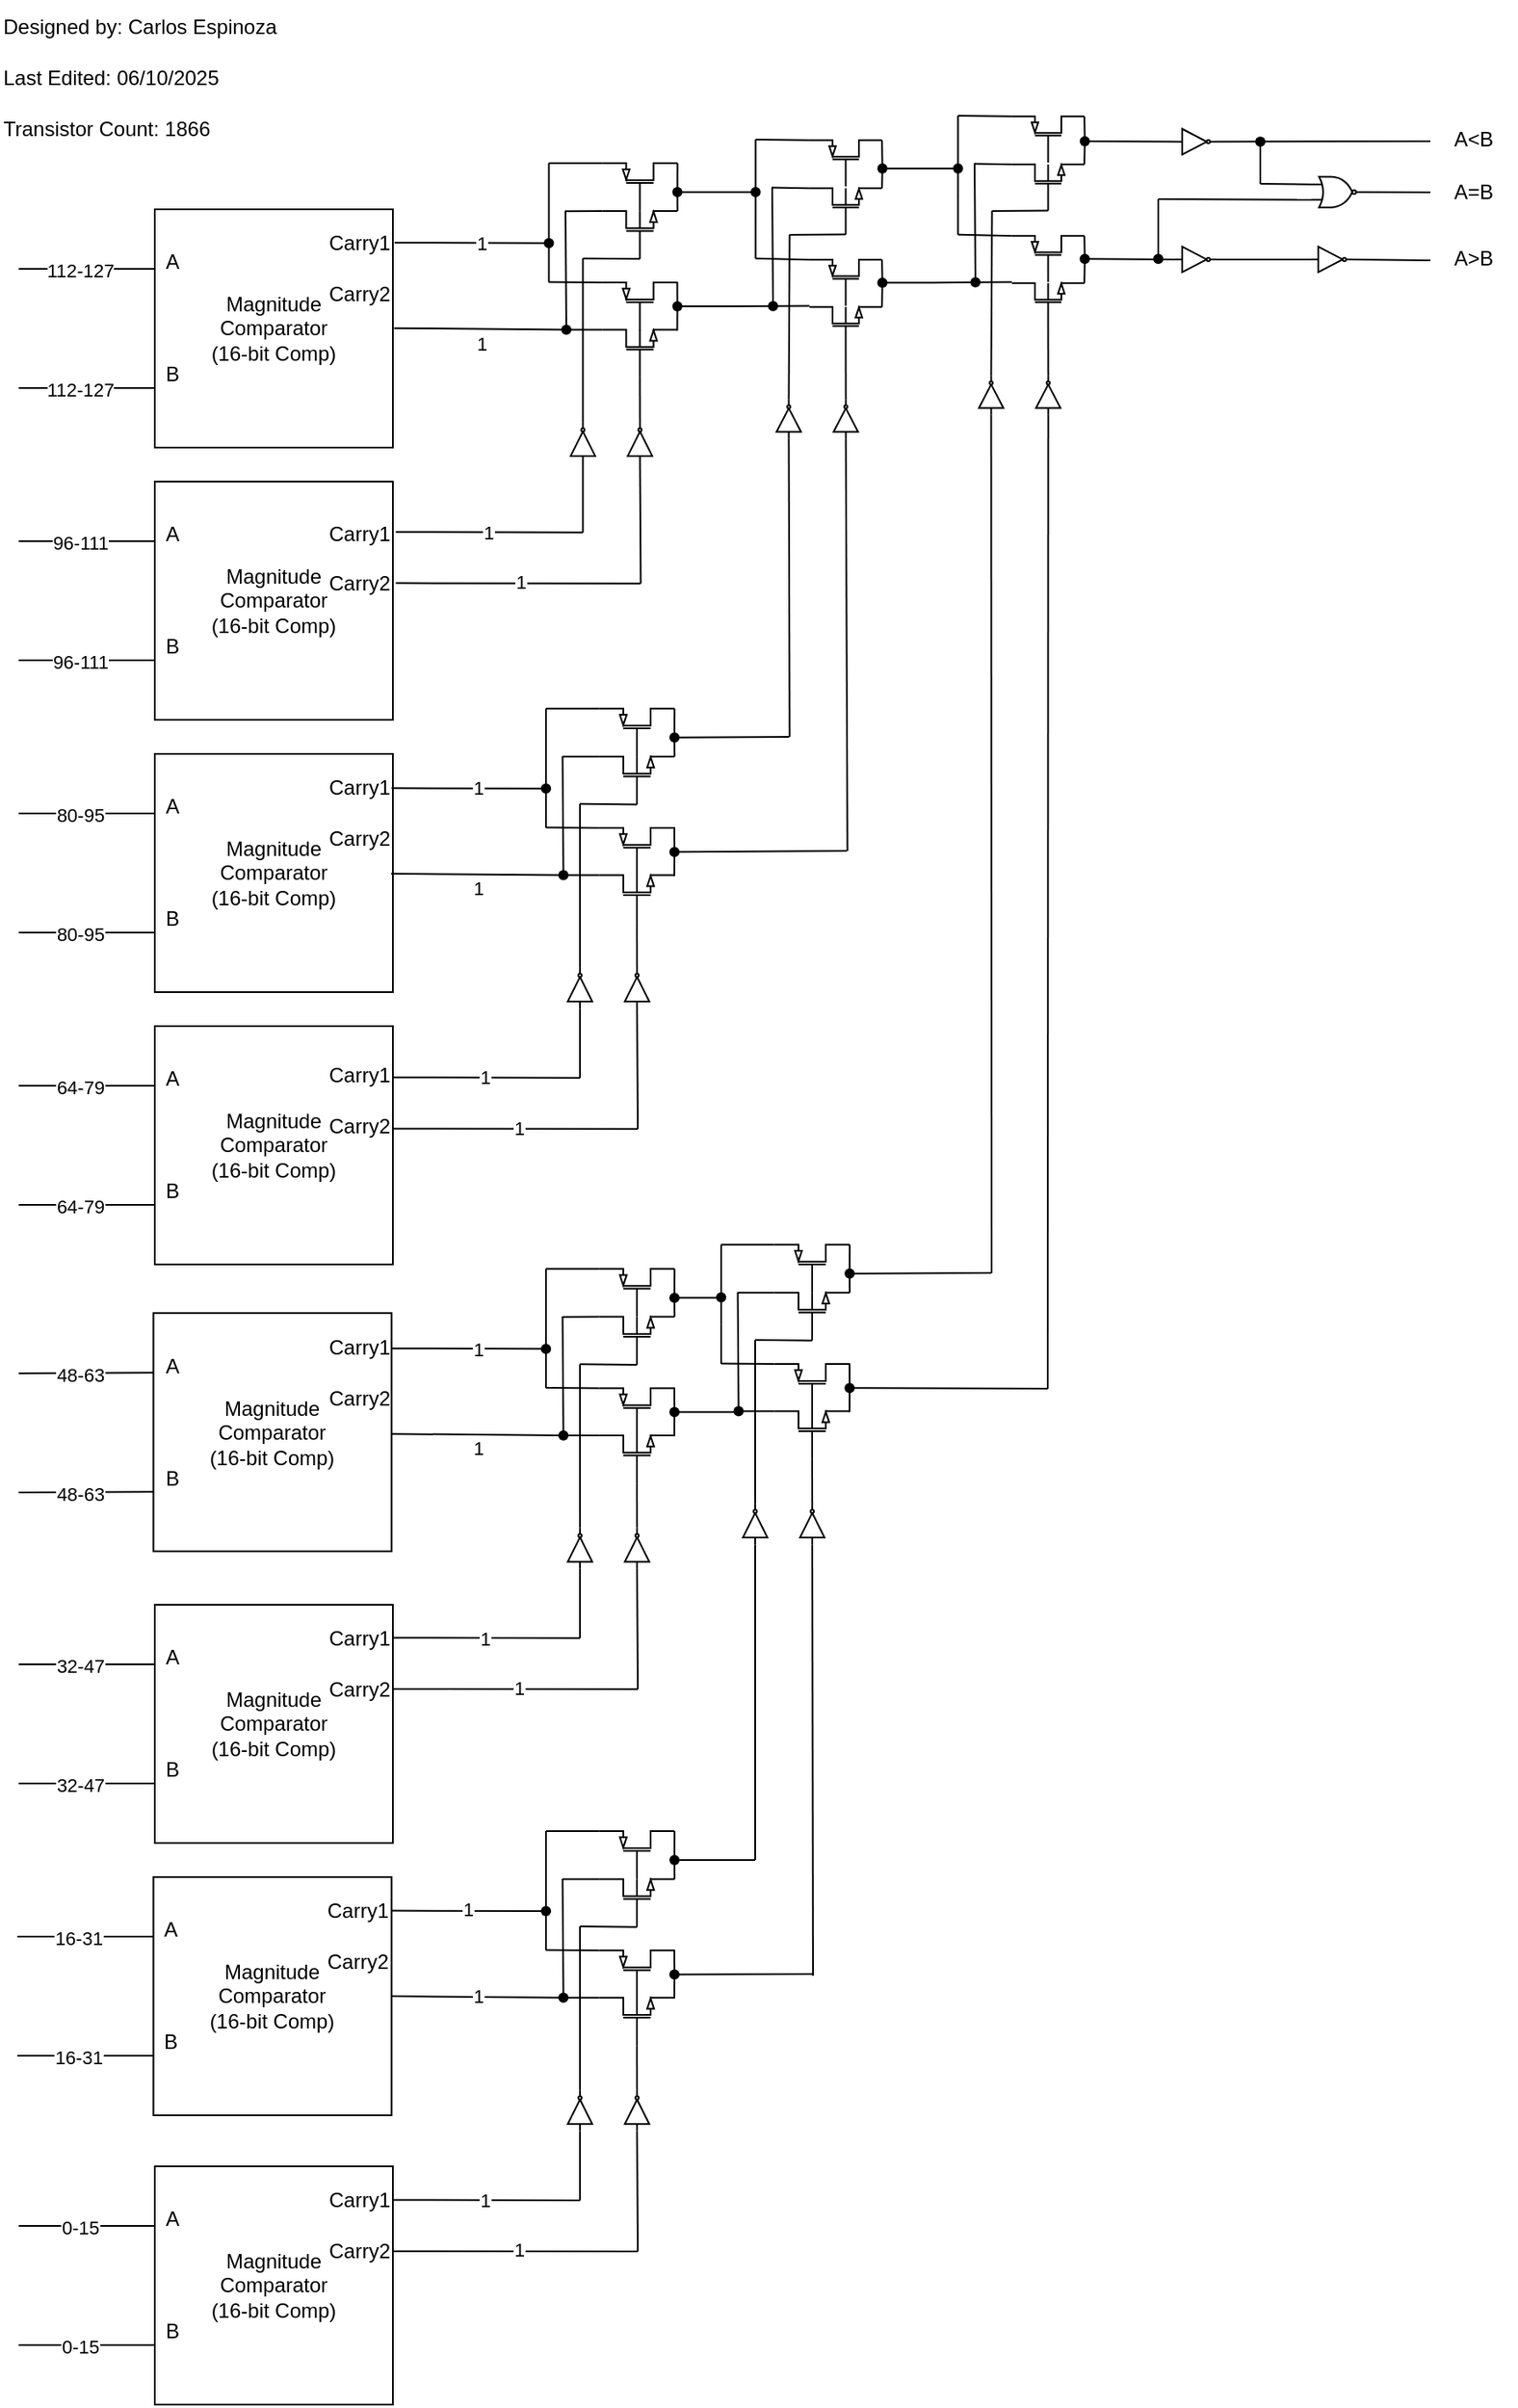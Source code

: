 <mxfile version="26.1.1">
  <diagram name="Page-1" id="443u6OSRLxsspnrJQJGo">
    <mxGraphModel dx="1687" dy="2227" grid="1" gridSize="10" guides="1" tooltips="1" connect="1" arrows="1" fold="1" page="1" pageScale="1" pageWidth="650" pageHeight="600" math="0" shadow="0">
      <root>
        <mxCell id="0" />
        <mxCell id="1" parent="0" />
        <mxCell id="Ha7T7hCtS_LrS7M2faJo-1716" value="Magnitude&lt;div&gt;Comparator&lt;/div&gt;&lt;div&gt;(16-bit Comp)&lt;/div&gt;" style="whiteSpace=wrap;html=1;aspect=fixed;" vertex="1" parent="1">
          <mxGeometry x="90" y="430" width="140" height="140" as="geometry" />
        </mxCell>
        <mxCell id="Ha7T7hCtS_LrS7M2faJo-1717" value="" style="endArrow=none;html=1;rounded=0;entryX=0;entryY=0.25;entryDx=0;entryDy=0;" edge="1" parent="1" target="Ha7T7hCtS_LrS7M2faJo-1716">
          <mxGeometry width="50" height="50" relative="1" as="geometry">
            <mxPoint x="10" y="465" as="sourcePoint" />
            <mxPoint x="90" y="470" as="targetPoint" />
          </mxGeometry>
        </mxCell>
        <mxCell id="Ha7T7hCtS_LrS7M2faJo-1718" value="0-15" style="edgeLabel;html=1;align=center;verticalAlign=middle;resizable=0;points=[];" vertex="1" connectable="0" parent="Ha7T7hCtS_LrS7M2faJo-1717">
          <mxGeometry x="-0.098" y="-1" relative="1" as="geometry">
            <mxPoint as="offset" />
          </mxGeometry>
        </mxCell>
        <mxCell id="Ha7T7hCtS_LrS7M2faJo-1719" value="" style="endArrow=none;html=1;rounded=0;exitX=1;exitY=0.25;exitDx=0;exitDy=0;" edge="1" parent="1">
          <mxGeometry width="50" height="50" relative="1" as="geometry">
            <mxPoint x="230" y="449.75" as="sourcePoint" />
            <mxPoint x="340" y="450" as="targetPoint" />
            <Array as="points" />
          </mxGeometry>
        </mxCell>
        <mxCell id="Ha7T7hCtS_LrS7M2faJo-1721" value="1" style="edgeLabel;html=1;align=center;verticalAlign=middle;resizable=0;points=[];" vertex="1" connectable="0" parent="Ha7T7hCtS_LrS7M2faJo-1719">
          <mxGeometry x="-0.059" y="1" relative="1" as="geometry">
            <mxPoint x="2" y="1" as="offset" />
          </mxGeometry>
        </mxCell>
        <mxCell id="Ha7T7hCtS_LrS7M2faJo-1720" value="" style="endArrow=none;html=1;rounded=0;exitX=1;exitY=0.25;exitDx=0;exitDy=0;" edge="1" parent="1">
          <mxGeometry width="50" height="50" relative="1" as="geometry">
            <mxPoint x="230" y="479.84" as="sourcePoint" />
            <mxPoint x="374" y="480" as="targetPoint" />
          </mxGeometry>
        </mxCell>
        <mxCell id="Ha7T7hCtS_LrS7M2faJo-1723" value="1" style="edgeLabel;html=1;align=center;verticalAlign=middle;resizable=0;points=[];" vertex="1" connectable="0" parent="Ha7T7hCtS_LrS7M2faJo-1720">
          <mxGeometry x="0.032" y="1" relative="1" as="geometry">
            <mxPoint x="-1" as="offset" />
          </mxGeometry>
        </mxCell>
        <mxCell id="Ha7T7hCtS_LrS7M2faJo-1788" value="" style="endArrow=none;html=1;rounded=0;entryX=0;entryY=0.75;entryDx=0;entryDy=0;" edge="1" parent="1" target="Ha7T7hCtS_LrS7M2faJo-1716">
          <mxGeometry width="50" height="50" relative="1" as="geometry">
            <mxPoint x="10" y="535" as="sourcePoint" />
            <mxPoint x="90" y="530" as="targetPoint" />
          </mxGeometry>
        </mxCell>
        <mxCell id="Ha7T7hCtS_LrS7M2faJo-1789" value="0-15" style="edgeLabel;html=1;align=center;verticalAlign=middle;resizable=0;points=[];" vertex="1" connectable="0" parent="Ha7T7hCtS_LrS7M2faJo-1788">
          <mxGeometry x="-0.098" y="-1" relative="1" as="geometry">
            <mxPoint as="offset" />
          </mxGeometry>
        </mxCell>
        <mxCell id="Ha7T7hCtS_LrS7M2faJo-1790" value="A" style="text;html=1;align=center;verticalAlign=middle;resizable=0;points=[];autosize=1;strokeColor=none;fillColor=none;" vertex="1" parent="1">
          <mxGeometry x="85" y="446" width="30" height="30" as="geometry" />
        </mxCell>
        <mxCell id="Ha7T7hCtS_LrS7M2faJo-1791" value="B" style="text;html=1;align=center;verticalAlign=middle;resizable=0;points=[];autosize=1;strokeColor=none;fillColor=none;" vertex="1" parent="1">
          <mxGeometry x="85" y="512" width="30" height="30" as="geometry" />
        </mxCell>
        <mxCell id="Ha7T7hCtS_LrS7M2faJo-1792" value="Carry1" style="text;html=1;align=center;verticalAlign=middle;resizable=0;points=[];autosize=1;strokeColor=none;fillColor=none;" vertex="1" parent="1">
          <mxGeometry x="180" y="435" width="60" height="30" as="geometry" />
        </mxCell>
        <mxCell id="Ha7T7hCtS_LrS7M2faJo-1793" value="Carry2" style="text;html=1;align=center;verticalAlign=middle;resizable=0;points=[];autosize=1;strokeColor=none;fillColor=none;" vertex="1" parent="1">
          <mxGeometry x="180" y="465" width="60" height="30" as="geometry" />
        </mxCell>
        <mxCell id="Ha7T7hCtS_LrS7M2faJo-1794" value="Magnitude&lt;div&gt;Comparator&lt;/div&gt;&lt;div&gt;(16-bit Comp)&lt;/div&gt;" style="whiteSpace=wrap;html=1;aspect=fixed;" vertex="1" parent="1">
          <mxGeometry x="89.22" y="260.01" width="140" height="140" as="geometry" />
        </mxCell>
        <mxCell id="Ha7T7hCtS_LrS7M2faJo-1795" value="" style="endArrow=none;html=1;rounded=0;entryX=0;entryY=0.25;entryDx=0;entryDy=0;" edge="1" parent="1" target="Ha7T7hCtS_LrS7M2faJo-1794">
          <mxGeometry width="50" height="50" relative="1" as="geometry">
            <mxPoint x="9.22" y="295.01" as="sourcePoint" />
            <mxPoint x="89.22" y="300.01" as="targetPoint" />
          </mxGeometry>
        </mxCell>
        <mxCell id="Ha7T7hCtS_LrS7M2faJo-1796" value="16-31" style="edgeLabel;html=1;align=center;verticalAlign=middle;resizable=0;points=[];" vertex="1" connectable="0" parent="Ha7T7hCtS_LrS7M2faJo-1795">
          <mxGeometry x="-0.098" y="-1" relative="1" as="geometry">
            <mxPoint as="offset" />
          </mxGeometry>
        </mxCell>
        <mxCell id="Ha7T7hCtS_LrS7M2faJo-1797" value="" style="endArrow=none;html=1;rounded=0;exitX=1;exitY=0.25;exitDx=0;exitDy=0;" edge="1" parent="1" target="Ha7T7hCtS_LrS7M2faJo-1938">
          <mxGeometry width="50" height="50" relative="1" as="geometry">
            <mxPoint x="229.22" y="279.76" as="sourcePoint" />
            <mxPoint x="289.22" y="280.26" as="targetPoint" />
            <Array as="points" />
          </mxGeometry>
        </mxCell>
        <mxCell id="Ha7T7hCtS_LrS7M2faJo-1798" value="1" style="edgeLabel;html=1;align=center;verticalAlign=middle;resizable=0;points=[];" vertex="1" connectable="0" parent="Ha7T7hCtS_LrS7M2faJo-1797">
          <mxGeometry x="-0.059" y="1" relative="1" as="geometry">
            <mxPoint x="2" as="offset" />
          </mxGeometry>
        </mxCell>
        <mxCell id="Ha7T7hCtS_LrS7M2faJo-1799" value="" style="endArrow=none;html=1;rounded=0;exitX=1;exitY=0.5;exitDx=0;exitDy=0;" edge="1" parent="1" source="Ha7T7hCtS_LrS7M2faJo-1794" target="Ha7T7hCtS_LrS7M2faJo-1940">
          <mxGeometry width="50" height="50" relative="1" as="geometry">
            <mxPoint x="230.0" y="329.95" as="sourcePoint" />
            <mxPoint x="290" y="329.95" as="targetPoint" />
          </mxGeometry>
        </mxCell>
        <mxCell id="Ha7T7hCtS_LrS7M2faJo-1800" value="1" style="edgeLabel;html=1;align=center;verticalAlign=middle;resizable=0;points=[];" vertex="1" connectable="0" parent="Ha7T7hCtS_LrS7M2faJo-1799">
          <mxGeometry x="0.032" y="1" relative="1" as="geometry">
            <mxPoint x="-1" as="offset" />
          </mxGeometry>
        </mxCell>
        <mxCell id="Ha7T7hCtS_LrS7M2faJo-1801" value="" style="endArrow=none;html=1;rounded=0;entryX=0;entryY=0.75;entryDx=0;entryDy=0;" edge="1" parent="1" target="Ha7T7hCtS_LrS7M2faJo-1794">
          <mxGeometry width="50" height="50" relative="1" as="geometry">
            <mxPoint x="9.22" y="365.01" as="sourcePoint" />
            <mxPoint x="89.22" y="360.01" as="targetPoint" />
          </mxGeometry>
        </mxCell>
        <mxCell id="Ha7T7hCtS_LrS7M2faJo-1802" value="16-31" style="edgeLabel;html=1;align=center;verticalAlign=middle;resizable=0;points=[];" vertex="1" connectable="0" parent="Ha7T7hCtS_LrS7M2faJo-1801">
          <mxGeometry x="-0.098" y="-1" relative="1" as="geometry">
            <mxPoint as="offset" />
          </mxGeometry>
        </mxCell>
        <mxCell id="Ha7T7hCtS_LrS7M2faJo-1803" value="A" style="text;html=1;align=center;verticalAlign=middle;resizable=0;points=[];autosize=1;strokeColor=none;fillColor=none;" vertex="1" parent="1">
          <mxGeometry x="84.22" y="276.01" width="30" height="30" as="geometry" />
        </mxCell>
        <mxCell id="Ha7T7hCtS_LrS7M2faJo-1804" value="B" style="text;html=1;align=center;verticalAlign=middle;resizable=0;points=[];autosize=1;strokeColor=none;fillColor=none;" vertex="1" parent="1">
          <mxGeometry x="84.22" y="342.01" width="30" height="30" as="geometry" />
        </mxCell>
        <mxCell id="Ha7T7hCtS_LrS7M2faJo-1805" value="Carry1" style="text;html=1;align=center;verticalAlign=middle;resizable=0;points=[];autosize=1;strokeColor=none;fillColor=none;" vertex="1" parent="1">
          <mxGeometry x="179.22" y="265.01" width="60" height="30" as="geometry" />
        </mxCell>
        <mxCell id="Ha7T7hCtS_LrS7M2faJo-1806" value="Carry2" style="text;html=1;align=center;verticalAlign=middle;resizable=0;points=[];autosize=1;strokeColor=none;fillColor=none;" vertex="1" parent="1">
          <mxGeometry x="179.22" y="295.01" width="60" height="30" as="geometry" />
        </mxCell>
        <mxCell id="Ha7T7hCtS_LrS7M2faJo-1808" value="Magnitude&lt;div&gt;Comparator&lt;/div&gt;&lt;div&gt;(16-bit Comp)&lt;/div&gt;" style="whiteSpace=wrap;html=1;aspect=fixed;" vertex="1" parent="1">
          <mxGeometry x="90" y="100.01" width="140" height="140" as="geometry" />
        </mxCell>
        <mxCell id="Ha7T7hCtS_LrS7M2faJo-1809" value="" style="endArrow=none;html=1;rounded=0;entryX=0;entryY=0.25;entryDx=0;entryDy=0;" edge="1" parent="1" target="Ha7T7hCtS_LrS7M2faJo-1808">
          <mxGeometry width="50" height="50" relative="1" as="geometry">
            <mxPoint x="10" y="135.01" as="sourcePoint" />
            <mxPoint x="90" y="140.01" as="targetPoint" />
          </mxGeometry>
        </mxCell>
        <mxCell id="Ha7T7hCtS_LrS7M2faJo-1810" value="32-47" style="edgeLabel;html=1;align=center;verticalAlign=middle;resizable=0;points=[];" vertex="1" connectable="0" parent="Ha7T7hCtS_LrS7M2faJo-1809">
          <mxGeometry x="-0.098" y="-1" relative="1" as="geometry">
            <mxPoint as="offset" />
          </mxGeometry>
        </mxCell>
        <mxCell id="Ha7T7hCtS_LrS7M2faJo-1815" value="" style="endArrow=none;html=1;rounded=0;entryX=0;entryY=0.75;entryDx=0;entryDy=0;" edge="1" parent="1" target="Ha7T7hCtS_LrS7M2faJo-1808">
          <mxGeometry width="50" height="50" relative="1" as="geometry">
            <mxPoint x="10" y="205.01" as="sourcePoint" />
            <mxPoint x="90" y="200.01" as="targetPoint" />
          </mxGeometry>
        </mxCell>
        <mxCell id="Ha7T7hCtS_LrS7M2faJo-1816" value="32-47" style="edgeLabel;html=1;align=center;verticalAlign=middle;resizable=0;points=[];" vertex="1" connectable="0" parent="Ha7T7hCtS_LrS7M2faJo-1815">
          <mxGeometry x="-0.098" y="-1" relative="1" as="geometry">
            <mxPoint as="offset" />
          </mxGeometry>
        </mxCell>
        <mxCell id="Ha7T7hCtS_LrS7M2faJo-1817" value="A" style="text;html=1;align=center;verticalAlign=middle;resizable=0;points=[];autosize=1;strokeColor=none;fillColor=none;" vertex="1" parent="1">
          <mxGeometry x="85" y="116.01" width="30" height="30" as="geometry" />
        </mxCell>
        <mxCell id="Ha7T7hCtS_LrS7M2faJo-1818" value="B" style="text;html=1;align=center;verticalAlign=middle;resizable=0;points=[];autosize=1;strokeColor=none;fillColor=none;" vertex="1" parent="1">
          <mxGeometry x="85" y="182.01" width="30" height="30" as="geometry" />
        </mxCell>
        <mxCell id="Ha7T7hCtS_LrS7M2faJo-1819" value="Carry1" style="text;html=1;align=center;verticalAlign=middle;resizable=0;points=[];autosize=1;strokeColor=none;fillColor=none;" vertex="1" parent="1">
          <mxGeometry x="180" y="105.01" width="60" height="30" as="geometry" />
        </mxCell>
        <mxCell id="Ha7T7hCtS_LrS7M2faJo-1820" value="Carry2" style="text;html=1;align=center;verticalAlign=middle;resizable=0;points=[];autosize=1;strokeColor=none;fillColor=none;" vertex="1" parent="1">
          <mxGeometry x="180" y="135.01" width="60" height="30" as="geometry" />
        </mxCell>
        <mxCell id="Ha7T7hCtS_LrS7M2faJo-1821" value="Magnitude&lt;div&gt;Comparator&lt;/div&gt;&lt;div&gt;(16-bit Comp)&lt;/div&gt;" style="whiteSpace=wrap;html=1;aspect=fixed;" vertex="1" parent="1">
          <mxGeometry x="89.22" y="-71.4" width="140" height="140" as="geometry" />
        </mxCell>
        <mxCell id="Ha7T7hCtS_LrS7M2faJo-1822" value="" style="endArrow=none;html=1;rounded=0;entryX=0;entryY=0.25;entryDx=0;entryDy=0;" edge="1" parent="1" target="Ha7T7hCtS_LrS7M2faJo-1821">
          <mxGeometry width="50" height="50" relative="1" as="geometry">
            <mxPoint x="10" y="-36" as="sourcePoint" />
            <mxPoint x="90" y="-31" as="targetPoint" />
          </mxGeometry>
        </mxCell>
        <mxCell id="Ha7T7hCtS_LrS7M2faJo-1823" value="48-63" style="edgeLabel;html=1;align=center;verticalAlign=middle;resizable=0;points=[];" vertex="1" connectable="0" parent="Ha7T7hCtS_LrS7M2faJo-1822">
          <mxGeometry x="-0.098" y="-1" relative="1" as="geometry">
            <mxPoint as="offset" />
          </mxGeometry>
        </mxCell>
        <mxCell id="Ha7T7hCtS_LrS7M2faJo-1828" value="" style="endArrow=none;html=1;rounded=0;entryX=0;entryY=0.75;entryDx=0;entryDy=0;" edge="1" parent="1" target="Ha7T7hCtS_LrS7M2faJo-1821">
          <mxGeometry width="50" height="50" relative="1" as="geometry">
            <mxPoint x="10" y="34" as="sourcePoint" />
            <mxPoint x="90" y="29" as="targetPoint" />
          </mxGeometry>
        </mxCell>
        <mxCell id="Ha7T7hCtS_LrS7M2faJo-1829" value="48-63" style="edgeLabel;html=1;align=center;verticalAlign=middle;resizable=0;points=[];" vertex="1" connectable="0" parent="Ha7T7hCtS_LrS7M2faJo-1828">
          <mxGeometry x="-0.098" y="-1" relative="1" as="geometry">
            <mxPoint as="offset" />
          </mxGeometry>
        </mxCell>
        <mxCell id="Ha7T7hCtS_LrS7M2faJo-1830" value="A" style="text;html=1;align=center;verticalAlign=middle;resizable=0;points=[];autosize=1;strokeColor=none;fillColor=none;" vertex="1" parent="1">
          <mxGeometry x="85" y="-55" width="30" height="30" as="geometry" />
        </mxCell>
        <mxCell id="Ha7T7hCtS_LrS7M2faJo-1831" value="B" style="text;html=1;align=center;verticalAlign=middle;resizable=0;points=[];autosize=1;strokeColor=none;fillColor=none;" vertex="1" parent="1">
          <mxGeometry x="85" y="11" width="30" height="30" as="geometry" />
        </mxCell>
        <mxCell id="Ha7T7hCtS_LrS7M2faJo-1832" value="Carry1" style="text;html=1;align=center;verticalAlign=middle;resizable=0;points=[];autosize=1;strokeColor=none;fillColor=none;" vertex="1" parent="1">
          <mxGeometry x="180" y="-66" width="60" height="30" as="geometry" />
        </mxCell>
        <mxCell id="Ha7T7hCtS_LrS7M2faJo-1833" value="Carry2" style="text;html=1;align=center;verticalAlign=middle;resizable=0;points=[];autosize=1;strokeColor=none;fillColor=none;" vertex="1" parent="1">
          <mxGeometry x="180" y="-36" width="60" height="30" as="geometry" />
        </mxCell>
        <mxCell id="Ha7T7hCtS_LrS7M2faJo-1834" value="Magnitude&lt;div&gt;Comparator&lt;/div&gt;&lt;div&gt;(16-bit Comp)&lt;/div&gt;" style="whiteSpace=wrap;html=1;aspect=fixed;" vertex="1" parent="1">
          <mxGeometry x="90" y="-240" width="140" height="140" as="geometry" />
        </mxCell>
        <mxCell id="Ha7T7hCtS_LrS7M2faJo-1835" value="" style="endArrow=none;html=1;rounded=0;entryX=0;entryY=0.25;entryDx=0;entryDy=0;" edge="1" parent="1" target="Ha7T7hCtS_LrS7M2faJo-1834">
          <mxGeometry width="50" height="50" relative="1" as="geometry">
            <mxPoint x="10" y="-205" as="sourcePoint" />
            <mxPoint x="90" y="-200" as="targetPoint" />
          </mxGeometry>
        </mxCell>
        <mxCell id="Ha7T7hCtS_LrS7M2faJo-1836" value="64-79" style="edgeLabel;html=1;align=center;verticalAlign=middle;resizable=0;points=[];" vertex="1" connectable="0" parent="Ha7T7hCtS_LrS7M2faJo-1835">
          <mxGeometry x="-0.098" y="-1" relative="1" as="geometry">
            <mxPoint as="offset" />
          </mxGeometry>
        </mxCell>
        <mxCell id="Ha7T7hCtS_LrS7M2faJo-1841" value="" style="endArrow=none;html=1;rounded=0;entryX=0;entryY=0.75;entryDx=0;entryDy=0;" edge="1" parent="1" target="Ha7T7hCtS_LrS7M2faJo-1834">
          <mxGeometry width="50" height="50" relative="1" as="geometry">
            <mxPoint x="10" y="-135" as="sourcePoint" />
            <mxPoint x="90" y="-140" as="targetPoint" />
          </mxGeometry>
        </mxCell>
        <mxCell id="Ha7T7hCtS_LrS7M2faJo-1842" value="64-79" style="edgeLabel;html=1;align=center;verticalAlign=middle;resizable=0;points=[];" vertex="1" connectable="0" parent="Ha7T7hCtS_LrS7M2faJo-1841">
          <mxGeometry x="-0.098" y="-1" relative="1" as="geometry">
            <mxPoint as="offset" />
          </mxGeometry>
        </mxCell>
        <mxCell id="Ha7T7hCtS_LrS7M2faJo-1843" value="A" style="text;html=1;align=center;verticalAlign=middle;resizable=0;points=[];autosize=1;strokeColor=none;fillColor=none;" vertex="1" parent="1">
          <mxGeometry x="85" y="-224" width="30" height="30" as="geometry" />
        </mxCell>
        <mxCell id="Ha7T7hCtS_LrS7M2faJo-1844" value="B" style="text;html=1;align=center;verticalAlign=middle;resizable=0;points=[];autosize=1;strokeColor=none;fillColor=none;" vertex="1" parent="1">
          <mxGeometry x="85" y="-158" width="30" height="30" as="geometry" />
        </mxCell>
        <mxCell id="Ha7T7hCtS_LrS7M2faJo-1845" value="Carry1" style="text;html=1;align=center;verticalAlign=middle;resizable=0;points=[];autosize=1;strokeColor=none;fillColor=none;" vertex="1" parent="1">
          <mxGeometry x="180" y="-226" width="60" height="30" as="geometry" />
        </mxCell>
        <mxCell id="Ha7T7hCtS_LrS7M2faJo-1846" value="Carry2" style="text;html=1;align=center;verticalAlign=middle;resizable=0;points=[];autosize=1;strokeColor=none;fillColor=none;" vertex="1" parent="1">
          <mxGeometry x="180" y="-196" width="60" height="30" as="geometry" />
        </mxCell>
        <mxCell id="Ha7T7hCtS_LrS7M2faJo-1847" value="Magnitude&lt;div&gt;Comparator&lt;/div&gt;&lt;div&gt;(16-bit Comp)&lt;/div&gt;" style="whiteSpace=wrap;html=1;aspect=fixed;" vertex="1" parent="1">
          <mxGeometry x="90" y="-400" width="140" height="140" as="geometry" />
        </mxCell>
        <mxCell id="Ha7T7hCtS_LrS7M2faJo-1848" value="" style="endArrow=none;html=1;rounded=0;entryX=0;entryY=0.25;entryDx=0;entryDy=0;" edge="1" parent="1" target="Ha7T7hCtS_LrS7M2faJo-1847">
          <mxGeometry width="50" height="50" relative="1" as="geometry">
            <mxPoint x="10" y="-365" as="sourcePoint" />
            <mxPoint x="90" y="-360" as="targetPoint" />
          </mxGeometry>
        </mxCell>
        <mxCell id="Ha7T7hCtS_LrS7M2faJo-1849" value="80-95" style="edgeLabel;html=1;align=center;verticalAlign=middle;resizable=0;points=[];" vertex="1" connectable="0" parent="Ha7T7hCtS_LrS7M2faJo-1848">
          <mxGeometry x="-0.098" y="-1" relative="1" as="geometry">
            <mxPoint as="offset" />
          </mxGeometry>
        </mxCell>
        <mxCell id="Ha7T7hCtS_LrS7M2faJo-1854" value="" style="endArrow=none;html=1;rounded=0;entryX=0;entryY=0.75;entryDx=0;entryDy=0;" edge="1" parent="1" target="Ha7T7hCtS_LrS7M2faJo-1847">
          <mxGeometry width="50" height="50" relative="1" as="geometry">
            <mxPoint x="10" y="-295" as="sourcePoint" />
            <mxPoint x="90" y="-300" as="targetPoint" />
          </mxGeometry>
        </mxCell>
        <mxCell id="Ha7T7hCtS_LrS7M2faJo-1855" value="80-95" style="edgeLabel;html=1;align=center;verticalAlign=middle;resizable=0;points=[];" vertex="1" connectable="0" parent="Ha7T7hCtS_LrS7M2faJo-1854">
          <mxGeometry x="-0.098" y="-1" relative="1" as="geometry">
            <mxPoint as="offset" />
          </mxGeometry>
        </mxCell>
        <mxCell id="Ha7T7hCtS_LrS7M2faJo-1856" value="A" style="text;html=1;align=center;verticalAlign=middle;resizable=0;points=[];autosize=1;strokeColor=none;fillColor=none;" vertex="1" parent="1">
          <mxGeometry x="85" y="-384" width="30" height="30" as="geometry" />
        </mxCell>
        <mxCell id="Ha7T7hCtS_LrS7M2faJo-1857" value="B" style="text;html=1;align=center;verticalAlign=middle;resizable=0;points=[];autosize=1;strokeColor=none;fillColor=none;" vertex="1" parent="1">
          <mxGeometry x="85" y="-318" width="30" height="30" as="geometry" />
        </mxCell>
        <mxCell id="Ha7T7hCtS_LrS7M2faJo-1858" value="Carry1" style="text;html=1;align=center;verticalAlign=middle;resizable=0;points=[];autosize=1;strokeColor=none;fillColor=none;" vertex="1" parent="1">
          <mxGeometry x="180" y="-395" width="60" height="30" as="geometry" />
        </mxCell>
        <mxCell id="Ha7T7hCtS_LrS7M2faJo-1859" value="Carry2" style="text;html=1;align=center;verticalAlign=middle;resizable=0;points=[];autosize=1;strokeColor=none;fillColor=none;" vertex="1" parent="1">
          <mxGeometry x="180" y="-365" width="60" height="30" as="geometry" />
        </mxCell>
        <mxCell id="Ha7T7hCtS_LrS7M2faJo-1872" value="Magnitude&lt;div&gt;Comparator&lt;/div&gt;&lt;div&gt;(16-bit Comp)&lt;/div&gt;" style="whiteSpace=wrap;html=1;aspect=fixed;" vertex="1" parent="1">
          <mxGeometry x="90" y="-560" width="140" height="140" as="geometry" />
        </mxCell>
        <mxCell id="Ha7T7hCtS_LrS7M2faJo-1873" value="" style="endArrow=none;html=1;rounded=0;entryX=0;entryY=0.25;entryDx=0;entryDy=0;" edge="1" parent="1" target="Ha7T7hCtS_LrS7M2faJo-1872">
          <mxGeometry width="50" height="50" relative="1" as="geometry">
            <mxPoint x="10" y="-525" as="sourcePoint" />
            <mxPoint x="90" y="-520" as="targetPoint" />
          </mxGeometry>
        </mxCell>
        <mxCell id="Ha7T7hCtS_LrS7M2faJo-1874" value="96-111" style="edgeLabel;html=1;align=center;verticalAlign=middle;resizable=0;points=[];" vertex="1" connectable="0" parent="Ha7T7hCtS_LrS7M2faJo-1873">
          <mxGeometry x="-0.098" y="-1" relative="1" as="geometry">
            <mxPoint as="offset" />
          </mxGeometry>
        </mxCell>
        <mxCell id="Ha7T7hCtS_LrS7M2faJo-1879" value="" style="endArrow=none;html=1;rounded=0;entryX=0;entryY=0.75;entryDx=0;entryDy=0;" edge="1" parent="1" target="Ha7T7hCtS_LrS7M2faJo-1872">
          <mxGeometry width="50" height="50" relative="1" as="geometry">
            <mxPoint x="10" y="-455" as="sourcePoint" />
            <mxPoint x="90" y="-460" as="targetPoint" />
          </mxGeometry>
        </mxCell>
        <mxCell id="Ha7T7hCtS_LrS7M2faJo-1880" value="96-111" style="edgeLabel;html=1;align=center;verticalAlign=middle;resizable=0;points=[];" vertex="1" connectable="0" parent="Ha7T7hCtS_LrS7M2faJo-1879">
          <mxGeometry x="-0.098" y="-1" relative="1" as="geometry">
            <mxPoint as="offset" />
          </mxGeometry>
        </mxCell>
        <mxCell id="Ha7T7hCtS_LrS7M2faJo-1881" value="A" style="text;html=1;align=center;verticalAlign=middle;resizable=0;points=[];autosize=1;strokeColor=none;fillColor=none;" vertex="1" parent="1">
          <mxGeometry x="85" y="-544" width="30" height="30" as="geometry" />
        </mxCell>
        <mxCell id="Ha7T7hCtS_LrS7M2faJo-1882" value="B" style="text;html=1;align=center;verticalAlign=middle;resizable=0;points=[];autosize=1;strokeColor=none;fillColor=none;" vertex="1" parent="1">
          <mxGeometry x="85" y="-478" width="30" height="30" as="geometry" />
        </mxCell>
        <mxCell id="Ha7T7hCtS_LrS7M2faJo-1883" value="Carry1" style="text;html=1;align=center;verticalAlign=middle;resizable=0;points=[];autosize=1;strokeColor=none;fillColor=none;" vertex="1" parent="1">
          <mxGeometry x="180" y="-544" width="60" height="30" as="geometry" />
        </mxCell>
        <mxCell id="Ha7T7hCtS_LrS7M2faJo-1884" value="Carry2" style="text;html=1;align=center;verticalAlign=middle;resizable=0;points=[];autosize=1;strokeColor=none;fillColor=none;" vertex="1" parent="1">
          <mxGeometry x="180" y="-515" width="60" height="30" as="geometry" />
        </mxCell>
        <mxCell id="Ha7T7hCtS_LrS7M2faJo-1886" value="Magnitude&lt;div&gt;Comparator&lt;/div&gt;&lt;div&gt;(16-bit Comp)&lt;/div&gt;" style="whiteSpace=wrap;html=1;aspect=fixed;" vertex="1" parent="1">
          <mxGeometry x="90" y="-720" width="140" height="140" as="geometry" />
        </mxCell>
        <mxCell id="Ha7T7hCtS_LrS7M2faJo-1887" value="" style="endArrow=none;html=1;rounded=0;entryX=0;entryY=0.25;entryDx=0;entryDy=0;" edge="1" parent="1" target="Ha7T7hCtS_LrS7M2faJo-1886">
          <mxGeometry width="50" height="50" relative="1" as="geometry">
            <mxPoint x="10" y="-685" as="sourcePoint" />
            <mxPoint x="90" y="-680" as="targetPoint" />
          </mxGeometry>
        </mxCell>
        <mxCell id="Ha7T7hCtS_LrS7M2faJo-1888" value="112-127" style="edgeLabel;html=1;align=center;verticalAlign=middle;resizable=0;points=[];" vertex="1" connectable="0" parent="Ha7T7hCtS_LrS7M2faJo-1887">
          <mxGeometry x="-0.098" y="-1" relative="1" as="geometry">
            <mxPoint as="offset" />
          </mxGeometry>
        </mxCell>
        <mxCell id="Ha7T7hCtS_LrS7M2faJo-1893" value="" style="endArrow=none;html=1;rounded=0;entryX=0;entryY=0.75;entryDx=0;entryDy=0;" edge="1" parent="1" target="Ha7T7hCtS_LrS7M2faJo-1886">
          <mxGeometry width="50" height="50" relative="1" as="geometry">
            <mxPoint x="10" y="-615" as="sourcePoint" />
            <mxPoint x="90" y="-620" as="targetPoint" />
          </mxGeometry>
        </mxCell>
        <mxCell id="Ha7T7hCtS_LrS7M2faJo-1894" value="112-127" style="edgeLabel;html=1;align=center;verticalAlign=middle;resizable=0;points=[];" vertex="1" connectable="0" parent="Ha7T7hCtS_LrS7M2faJo-1893">
          <mxGeometry x="-0.098" y="-1" relative="1" as="geometry">
            <mxPoint as="offset" />
          </mxGeometry>
        </mxCell>
        <mxCell id="Ha7T7hCtS_LrS7M2faJo-1895" value="A" style="text;html=1;align=center;verticalAlign=middle;resizable=0;points=[];autosize=1;strokeColor=none;fillColor=none;" vertex="1" parent="1">
          <mxGeometry x="85" y="-704" width="30" height="30" as="geometry" />
        </mxCell>
        <mxCell id="Ha7T7hCtS_LrS7M2faJo-1896" value="B" style="text;html=1;align=center;verticalAlign=middle;resizable=0;points=[];autosize=1;strokeColor=none;fillColor=none;" vertex="1" parent="1">
          <mxGeometry x="85" y="-638" width="30" height="30" as="geometry" />
        </mxCell>
        <mxCell id="Ha7T7hCtS_LrS7M2faJo-1897" value="Carry1" style="text;html=1;align=center;verticalAlign=middle;resizable=0;points=[];autosize=1;strokeColor=none;fillColor=none;" vertex="1" parent="1">
          <mxGeometry x="180" y="-715" width="60" height="30" as="geometry" />
        </mxCell>
        <mxCell id="Ha7T7hCtS_LrS7M2faJo-1898" value="Carry2" style="text;html=1;align=center;verticalAlign=middle;resizable=0;points=[];autosize=1;strokeColor=none;fillColor=none;" vertex="1" parent="1">
          <mxGeometry x="180" y="-685" width="60" height="30" as="geometry" />
        </mxCell>
        <mxCell id="Ha7T7hCtS_LrS7M2faJo-1938" value="" style="shape=waypoint;sketch=0;fillStyle=solid;size=6;pointerEvents=1;points=[];fillColor=none;resizable=0;rotatable=0;perimeter=centerPerimeter;snapToPoint=1;" vertex="1" parent="1">
          <mxGeometry x="310" y="270" width="20" height="20" as="geometry" />
        </mxCell>
        <mxCell id="Ha7T7hCtS_LrS7M2faJo-1928" value="" style="verticalLabelPosition=bottom;shadow=0;dashed=0;align=center;html=1;verticalAlign=top;shape=mxgraph.electrical.transistors.nmos_bulk;pointerEvents=1;rotation=-90;" vertex="1" parent="1">
          <mxGeometry x="359.423" y="321.002" width="28.131" height="48" as="geometry" />
        </mxCell>
        <mxCell id="Ha7T7hCtS_LrS7M2faJo-1929" value="" style="verticalLabelPosition=bottom;shadow=0;dashed=0;align=center;html=1;verticalAlign=top;shape=mxgraph.electrical.transistors.pmos;pointerEvents=1;rotation=-90;" vertex="1" parent="1">
          <mxGeometry x="359.423" y="293.779" width="28.131" height="46.842" as="geometry" />
        </mxCell>
        <mxCell id="Ha7T7hCtS_LrS7M2faJo-1930" value="" style="verticalLabelPosition=bottom;shadow=0;dashed=0;align=center;html=1;verticalAlign=top;shape=mxgraph.electrical.transistors.nmos_bulk;pointerEvents=1;rotation=-90;" vertex="1" parent="1">
          <mxGeometry x="359.423" y="251.855" width="28.131" height="46.842" as="geometry" />
        </mxCell>
        <mxCell id="Ha7T7hCtS_LrS7M2faJo-1931" value="" style="verticalLabelPosition=bottom;shadow=0;dashed=0;align=center;html=1;verticalAlign=top;shape=mxgraph.electrical.transistors.pmos;pointerEvents=1;rotation=-90;" vertex="1" parent="1">
          <mxGeometry x="359.423" y="223.633" width="28.131" height="46.842" as="geometry" />
        </mxCell>
        <mxCell id="Ha7T7hCtS_LrS7M2faJo-1932" value="" style="endArrow=none;html=1;rounded=0;entryX=0;entryY=0.5;entryDx=0;entryDy=0;entryPerimeter=0;" edge="1" parent="1" target="Ha7T7hCtS_LrS7M2faJo-1930">
          <mxGeometry width="50" height="50" relative="1" as="geometry">
            <mxPoint x="340" y="289" as="sourcePoint" />
            <mxPoint x="364.112" y="282.186" as="targetPoint" />
          </mxGeometry>
        </mxCell>
        <mxCell id="Ha7T7hCtS_LrS7M2faJo-1934" value="" style="endArrow=none;html=1;rounded=0;entryX=1;entryY=0;entryDx=0;entryDy=0;entryPerimeter=0;" edge="1" parent="1" target="Ha7T7hCtS_LrS7M2faJo-1931">
          <mxGeometry width="50" height="50" relative="1" as="geometry">
            <mxPoint x="320" y="233.001" as="sourcePoint" />
            <mxPoint x="350.046" y="261.107" as="targetPoint" />
          </mxGeometry>
        </mxCell>
        <mxCell id="Ha7T7hCtS_LrS7M2faJo-1935" value="" style="endArrow=none;html=1;rounded=0;entryX=1;entryY=0;entryDx=0;entryDy=0;entryPerimeter=0;" edge="1" parent="1" target="Ha7T7hCtS_LrS7M2faJo-1929">
          <mxGeometry width="50" height="50" relative="1" as="geometry">
            <mxPoint x="320" y="302.904" as="sourcePoint" />
            <mxPoint x="353.093" y="317.266" as="targetPoint" />
          </mxGeometry>
        </mxCell>
        <mxCell id="Ha7T7hCtS_LrS7M2faJo-1950" style="edgeStyle=orthogonalEdgeStyle;rounded=0;orthogonalLoop=1;jettySize=auto;html=1;endArrow=none;startFill=0;" edge="1" parent="1">
          <mxGeometry relative="1" as="geometry">
            <mxPoint x="320" y="233.001" as="targetPoint" />
            <mxPoint x="320" y="280" as="sourcePoint" />
          </mxGeometry>
        </mxCell>
        <mxCell id="Ha7T7hCtS_LrS7M2faJo-1951" style="edgeStyle=orthogonalEdgeStyle;rounded=0;orthogonalLoop=1;jettySize=auto;html=1;endArrow=none;startFill=0;" edge="1" parent="1" source="Ha7T7hCtS_LrS7M2faJo-1938">
          <mxGeometry relative="1" as="geometry">
            <mxPoint x="320" y="303" as="targetPoint" />
            <mxPoint x="320" y="262.925" as="sourcePoint" />
          </mxGeometry>
        </mxCell>
        <mxCell id="Ha7T7hCtS_LrS7M2faJo-1952" style="edgeStyle=orthogonalEdgeStyle;rounded=0;orthogonalLoop=1;jettySize=auto;html=1;endArrow=none;endFill=1;startFill=0;" edge="1" parent="1" source="Ha7T7hCtS_LrS7M2faJo-1940">
          <mxGeometry relative="1" as="geometry">
            <mxPoint x="329.762" y="260.962" as="targetPoint" />
          </mxGeometry>
        </mxCell>
        <mxCell id="Ha7T7hCtS_LrS7M2faJo-1940" value="" style="shape=waypoint;sketch=0;fillStyle=solid;size=6;pointerEvents=1;points=[];fillColor=none;resizable=0;rotatable=0;perimeter=centerPerimeter;snapToPoint=1;" vertex="1" parent="1">
          <mxGeometry x="320.254" y="320.883" width="20" height="20" as="geometry" />
        </mxCell>
        <mxCell id="Ha7T7hCtS_LrS7M2faJo-1942" value="" style="endArrow=none;html=1;rounded=0;entryX=1;entryY=1;entryDx=0;entryDy=0;entryPerimeter=0;exitDx=0;exitDy=0;exitPerimeter=0;" edge="1" parent="1" source="Ha7T7hCtS_LrS7M2faJo-1944" target="Ha7T7hCtS_LrS7M2faJo-1931">
          <mxGeometry width="50" height="50" relative="1" as="geometry">
            <mxPoint x="396.931" y="258.648" as="sourcePoint" />
            <mxPoint x="420.374" y="235.226" as="targetPoint" />
          </mxGeometry>
        </mxCell>
        <mxCell id="Ha7T7hCtS_LrS7M2faJo-1943" value="" style="endArrow=none;html=1;rounded=0;entryDx=0;entryDy=0;entryPerimeter=0;exitX=1;exitY=1;exitDx=0;exitDy=0;exitPerimeter=0;" edge="1" parent="1" source="Ha7T7hCtS_LrS7M2faJo-1930" target="Ha7T7hCtS_LrS7M2faJo-1944">
          <mxGeometry width="50" height="50" relative="1" as="geometry">
            <mxPoint x="395.525" y="261.458" as="sourcePoint" />
            <mxPoint x="395.525" y="232.884" as="targetPoint" />
          </mxGeometry>
        </mxCell>
        <mxCell id="Ha7T7hCtS_LrS7M2faJo-1944" value="" style="shape=waypoint;sketch=0;fillStyle=solid;size=6;pointerEvents=1;points=[];fillColor=none;resizable=0;rotatable=0;perimeter=centerPerimeter;snapToPoint=1;" vertex="1" parent="1">
          <mxGeometry x="385.554" y="240.013" width="20" height="20" as="geometry" />
        </mxCell>
        <mxCell id="Ha7T7hCtS_LrS7M2faJo-1945" value="" style="endArrow=none;html=1;rounded=0;entryX=1;entryY=1;entryDx=0;entryDy=0;entryPerimeter=0;exitDx=0;exitDy=0;exitPerimeter=0;exitX=0.614;exitY=0.478;" edge="1" parent="1" source="Ha7T7hCtS_LrS7M2faJo-1947">
          <mxGeometry width="50" height="50" relative="1" as="geometry">
            <mxPoint x="395.473" y="316.849" as="sourcePoint" />
            <mxPoint x="395.473" y="302.797" as="targetPoint" />
          </mxGeometry>
        </mxCell>
        <mxCell id="Ha7T7hCtS_LrS7M2faJo-1946" value="" style="endArrow=none;html=1;rounded=0;exitX=1;exitY=1;exitDx=0;exitDy=0;exitPerimeter=0;" edge="1" parent="1" target="Ha7T7hCtS_LrS7M2faJo-1947">
          <mxGeometry width="50" height="50" relative="1" as="geometry">
            <mxPoint x="395.473" y="331.37" as="sourcePoint" />
            <mxPoint x="400" y="320" as="targetPoint" />
          </mxGeometry>
        </mxCell>
        <mxCell id="Ha7T7hCtS_LrS7M2faJo-1947" value="" style="shape=waypoint;sketch=0;fillStyle=solid;size=6;pointerEvents=1;points=[];fillColor=none;resizable=0;rotatable=0;perimeter=centerPerimeter;snapToPoint=1;" vertex="1" parent="1">
          <mxGeometry x="385.552" y="307.199" width="20" height="20" as="geometry" />
        </mxCell>
        <mxCell id="Ha7T7hCtS_LrS7M2faJo-1953" style="edgeStyle=orthogonalEdgeStyle;rounded=0;orthogonalLoop=1;jettySize=auto;html=1;entryX=1;entryY=0;entryDx=0;entryDy=0;entryPerimeter=0;endArrow=none;startFill=0;" edge="1" parent="1" source="Ha7T7hCtS_LrS7M2faJo-1940" target="Ha7T7hCtS_LrS7M2faJo-1928">
          <mxGeometry relative="1" as="geometry" />
        </mxCell>
        <mxCell id="Ha7T7hCtS_LrS7M2faJo-1954" value="" style="edgeStyle=none;orthogonalLoop=1;jettySize=auto;html=1;rounded=0;entryX=1;entryY=0;entryDx=0;entryDy=0;entryPerimeter=0;endArrow=none;startFill=0;" edge="1" parent="1" target="Ha7T7hCtS_LrS7M2faJo-1930">
          <mxGeometry width="100" relative="1" as="geometry">
            <mxPoint x="329.762" y="261.288" as="sourcePoint" />
            <mxPoint x="390.839" y="259.662" as="targetPoint" />
            <Array as="points" />
          </mxGeometry>
        </mxCell>
        <mxCell id="Ha7T7hCtS_LrS7M2faJo-1958" value="" style="verticalLabelPosition=bottom;shadow=0;dashed=0;align=center;html=1;verticalAlign=top;shape=mxgraph.electrical.logic_gates.inverter_2;aspect=fixed;rotation=-90;" vertex="1" parent="1">
          <mxGeometry x="328.005" y="389.997" width="24" height="14.4" as="geometry" />
        </mxCell>
        <mxCell id="Ha7T7hCtS_LrS7M2faJo-1959" value="" style="verticalLabelPosition=bottom;shadow=0;dashed=0;align=center;html=1;verticalAlign=top;shape=mxgraph.electrical.logic_gates.inverter_2;aspect=fixed;rotation=-90;" vertex="1" parent="1">
          <mxGeometry x="361.556" y="389.997" width="24" height="14.4" as="geometry" />
        </mxCell>
        <mxCell id="Ha7T7hCtS_LrS7M2faJo-1960" value="" style="endArrow=none;html=1;rounded=0;exitX=1;exitY=0.5;exitDx=0;exitDy=0;exitPerimeter=0;" edge="1" parent="1" source="Ha7T7hCtS_LrS7M2faJo-1958">
          <mxGeometry width="50" height="50" relative="1" as="geometry">
            <mxPoint x="340" y="440" as="sourcePoint" />
            <mxPoint x="340" y="289" as="targetPoint" />
          </mxGeometry>
        </mxCell>
        <mxCell id="Ha7T7hCtS_LrS7M2faJo-1961" value="" style="endArrow=none;html=1;rounded=0;entryX=1;entryY=0.5;entryDx=0;entryDy=0;entryPerimeter=0;exitX=0;exitY=0.5;exitDx=0;exitDy=0;exitPerimeter=0;" edge="1" parent="1" source="Ha7T7hCtS_LrS7M2faJo-1928" target="Ha7T7hCtS_LrS7M2faJo-1959">
          <mxGeometry width="50" height="50" relative="1" as="geometry">
            <mxPoint x="340" y="440" as="sourcePoint" />
            <mxPoint x="390" y="390" as="targetPoint" />
          </mxGeometry>
        </mxCell>
        <mxCell id="Ha7T7hCtS_LrS7M2faJo-1962" value="" style="endArrow=none;html=1;rounded=0;entryX=0;entryY=0.5;entryDx=0;entryDy=0;entryPerimeter=0;" edge="1" parent="1" target="Ha7T7hCtS_LrS7M2faJo-1958">
          <mxGeometry width="50" height="50" relative="1" as="geometry">
            <mxPoint x="340" y="450" as="sourcePoint" />
            <mxPoint x="370" y="400" as="targetPoint" />
          </mxGeometry>
        </mxCell>
        <mxCell id="Ha7T7hCtS_LrS7M2faJo-1963" value="" style="endArrow=none;html=1;rounded=0;entryX=0;entryY=0.5;entryDx=0;entryDy=0;entryPerimeter=0;" edge="1" parent="1" target="Ha7T7hCtS_LrS7M2faJo-1959">
          <mxGeometry width="50" height="50" relative="1" as="geometry">
            <mxPoint x="374" y="480" as="sourcePoint" />
            <mxPoint x="370" y="420" as="targetPoint" />
          </mxGeometry>
        </mxCell>
        <mxCell id="Ha7T7hCtS_LrS7M2faJo-1964" value="" style="endArrow=none;html=1;rounded=0;exitX=1;exitY=0.25;exitDx=0;exitDy=0;" edge="1" parent="1">
          <mxGeometry width="50" height="50" relative="1" as="geometry">
            <mxPoint x="230" y="119.35" as="sourcePoint" />
            <mxPoint x="340" y="119.6" as="targetPoint" />
            <Array as="points" />
          </mxGeometry>
        </mxCell>
        <mxCell id="Ha7T7hCtS_LrS7M2faJo-1965" value="1" style="edgeLabel;html=1;align=center;verticalAlign=middle;resizable=0;points=[];" vertex="1" connectable="0" parent="Ha7T7hCtS_LrS7M2faJo-1964">
          <mxGeometry x="-0.059" y="1" relative="1" as="geometry">
            <mxPoint x="2" y="1" as="offset" />
          </mxGeometry>
        </mxCell>
        <mxCell id="Ha7T7hCtS_LrS7M2faJo-1966" value="" style="endArrow=none;html=1;rounded=0;exitX=1;exitY=0.25;exitDx=0;exitDy=0;" edge="1" parent="1">
          <mxGeometry width="50" height="50" relative="1" as="geometry">
            <mxPoint x="230" y="149.44" as="sourcePoint" />
            <mxPoint x="374" y="149.6" as="targetPoint" />
          </mxGeometry>
        </mxCell>
        <mxCell id="Ha7T7hCtS_LrS7M2faJo-1967" value="1" style="edgeLabel;html=1;align=center;verticalAlign=middle;resizable=0;points=[];" vertex="1" connectable="0" parent="Ha7T7hCtS_LrS7M2faJo-1966">
          <mxGeometry x="0.032" y="1" relative="1" as="geometry">
            <mxPoint x="-1" as="offset" />
          </mxGeometry>
        </mxCell>
        <mxCell id="Ha7T7hCtS_LrS7M2faJo-1968" value="" style="endArrow=none;html=1;rounded=0;exitX=1;exitY=0.25;exitDx=0;exitDy=0;" edge="1" parent="1" target="Ha7T7hCtS_LrS7M2faJo-1972">
          <mxGeometry width="50" height="50" relative="1" as="geometry">
            <mxPoint x="229.22" y="-50.64" as="sourcePoint" />
            <mxPoint x="290" y="-20" as="targetPoint" />
            <Array as="points" />
          </mxGeometry>
        </mxCell>
        <mxCell id="Ha7T7hCtS_LrS7M2faJo-1969" value="1" style="edgeLabel;html=1;align=center;verticalAlign=middle;resizable=0;points=[];" vertex="1" connectable="0" parent="Ha7T7hCtS_LrS7M2faJo-1968">
          <mxGeometry x="-0.059" y="1" relative="1" as="geometry">
            <mxPoint x="8" y="1" as="offset" />
          </mxGeometry>
        </mxCell>
        <mxCell id="Ha7T7hCtS_LrS7M2faJo-1970" value="" style="endArrow=none;html=1;rounded=0;exitX=1;exitY=0.5;exitDx=0;exitDy=0;" edge="1" parent="1" target="Ha7T7hCtS_LrS7M2faJo-1983">
          <mxGeometry width="50" height="50" relative="1" as="geometry">
            <mxPoint x="229" y="-0.4" as="sourcePoint" />
            <mxPoint x="290" y="-0.45" as="targetPoint" />
          </mxGeometry>
        </mxCell>
        <mxCell id="Ha7T7hCtS_LrS7M2faJo-1971" value="1" style="edgeLabel;html=1;align=center;verticalAlign=middle;resizable=0;points=[];" vertex="1" connectable="0" parent="Ha7T7hCtS_LrS7M2faJo-1970">
          <mxGeometry x="0.032" y="1" relative="1" as="geometry">
            <mxPoint x="-1" y="9" as="offset" />
          </mxGeometry>
        </mxCell>
        <mxCell id="Ha7T7hCtS_LrS7M2faJo-1972" value="" style="shape=waypoint;sketch=0;fillStyle=solid;size=6;pointerEvents=1;points=[];fillColor=none;resizable=0;rotatable=0;perimeter=centerPerimeter;snapToPoint=1;" vertex="1" parent="1">
          <mxGeometry x="310" y="-60.4" width="20" height="20" as="geometry" />
        </mxCell>
        <mxCell id="Ha7T7hCtS_LrS7M2faJo-1973" value="" style="verticalLabelPosition=bottom;shadow=0;dashed=0;align=center;html=1;verticalAlign=top;shape=mxgraph.electrical.transistors.nmos_bulk;pointerEvents=1;rotation=-90;" vertex="1" parent="1">
          <mxGeometry x="359.423" y="-9.398" width="28.131" height="48" as="geometry" />
        </mxCell>
        <mxCell id="Ha7T7hCtS_LrS7M2faJo-1974" value="" style="verticalLabelPosition=bottom;shadow=0;dashed=0;align=center;html=1;verticalAlign=top;shape=mxgraph.electrical.transistors.pmos;pointerEvents=1;rotation=-90;" vertex="1" parent="1">
          <mxGeometry x="359.423" y="-36.621" width="28.131" height="46.842" as="geometry" />
        </mxCell>
        <mxCell id="Ha7T7hCtS_LrS7M2faJo-1975" value="" style="verticalLabelPosition=bottom;shadow=0;dashed=0;align=center;html=1;verticalAlign=top;shape=mxgraph.electrical.transistors.nmos_bulk;pointerEvents=1;rotation=-90;" vertex="1" parent="1">
          <mxGeometry x="359.423" y="-78.545" width="28.131" height="46.842" as="geometry" />
        </mxCell>
        <mxCell id="Ha7T7hCtS_LrS7M2faJo-1976" value="" style="verticalLabelPosition=bottom;shadow=0;dashed=0;align=center;html=1;verticalAlign=top;shape=mxgraph.electrical.transistors.pmos;pointerEvents=1;rotation=-90;" vertex="1" parent="1">
          <mxGeometry x="359.423" y="-106.767" width="28.131" height="46.842" as="geometry" />
        </mxCell>
        <mxCell id="Ha7T7hCtS_LrS7M2faJo-1977" value="" style="endArrow=none;html=1;rounded=0;entryX=0;entryY=0.5;entryDx=0;entryDy=0;entryPerimeter=0;" edge="1" parent="1" target="Ha7T7hCtS_LrS7M2faJo-1975">
          <mxGeometry width="50" height="50" relative="1" as="geometry">
            <mxPoint x="340" y="-41.4" as="sourcePoint" />
            <mxPoint x="364.112" y="-48.214" as="targetPoint" />
          </mxGeometry>
        </mxCell>
        <mxCell id="Ha7T7hCtS_LrS7M2faJo-1978" value="" style="endArrow=none;html=1;rounded=0;entryX=1;entryY=0;entryDx=0;entryDy=0;entryPerimeter=0;" edge="1" parent="1" target="Ha7T7hCtS_LrS7M2faJo-1976">
          <mxGeometry width="50" height="50" relative="1" as="geometry">
            <mxPoint x="320" y="-97.399" as="sourcePoint" />
            <mxPoint x="350.046" y="-69.293" as="targetPoint" />
          </mxGeometry>
        </mxCell>
        <mxCell id="Ha7T7hCtS_LrS7M2faJo-1979" value="" style="endArrow=none;html=1;rounded=0;entryX=1;entryY=0;entryDx=0;entryDy=0;entryPerimeter=0;" edge="1" parent="1" target="Ha7T7hCtS_LrS7M2faJo-1974">
          <mxGeometry width="50" height="50" relative="1" as="geometry">
            <mxPoint x="320" y="-27.496" as="sourcePoint" />
            <mxPoint x="353.093" y="-13.134" as="targetPoint" />
          </mxGeometry>
        </mxCell>
        <mxCell id="Ha7T7hCtS_LrS7M2faJo-1980" style="edgeStyle=orthogonalEdgeStyle;rounded=0;orthogonalLoop=1;jettySize=auto;html=1;endArrow=none;startFill=0;" edge="1" parent="1">
          <mxGeometry relative="1" as="geometry">
            <mxPoint x="320" y="-97.399" as="targetPoint" />
            <mxPoint x="320" y="-50.4" as="sourcePoint" />
          </mxGeometry>
        </mxCell>
        <mxCell id="Ha7T7hCtS_LrS7M2faJo-1981" style="edgeStyle=orthogonalEdgeStyle;rounded=0;orthogonalLoop=1;jettySize=auto;html=1;endArrow=none;startFill=0;" edge="1" parent="1" source="Ha7T7hCtS_LrS7M2faJo-1972">
          <mxGeometry relative="1" as="geometry">
            <mxPoint x="320" y="-27.4" as="targetPoint" />
            <mxPoint x="320" y="-67.475" as="sourcePoint" />
          </mxGeometry>
        </mxCell>
        <mxCell id="Ha7T7hCtS_LrS7M2faJo-1982" style="edgeStyle=orthogonalEdgeStyle;rounded=0;orthogonalLoop=1;jettySize=auto;html=1;endArrow=none;endFill=1;startFill=0;" edge="1" parent="1" source="Ha7T7hCtS_LrS7M2faJo-1983">
          <mxGeometry relative="1" as="geometry">
            <mxPoint x="329.762" y="-69.438" as="targetPoint" />
          </mxGeometry>
        </mxCell>
        <mxCell id="Ha7T7hCtS_LrS7M2faJo-1983" value="" style="shape=waypoint;sketch=0;fillStyle=solid;size=6;pointerEvents=1;points=[];fillColor=none;resizable=0;rotatable=0;perimeter=centerPerimeter;snapToPoint=1;" vertex="1" parent="1">
          <mxGeometry x="320.254" y="-9.517" width="20" height="20" as="geometry" />
        </mxCell>
        <mxCell id="Ha7T7hCtS_LrS7M2faJo-1984" value="" style="endArrow=none;html=1;rounded=0;entryX=1;entryY=1;entryDx=0;entryDy=0;entryPerimeter=0;exitDx=0;exitDy=0;exitPerimeter=0;" edge="1" parent="1" source="Ha7T7hCtS_LrS7M2faJo-1986" target="Ha7T7hCtS_LrS7M2faJo-1976">
          <mxGeometry width="50" height="50" relative="1" as="geometry">
            <mxPoint x="396.931" y="-71.752" as="sourcePoint" />
            <mxPoint x="420.374" y="-95.174" as="targetPoint" />
          </mxGeometry>
        </mxCell>
        <mxCell id="Ha7T7hCtS_LrS7M2faJo-1985" value="" style="endArrow=none;html=1;rounded=0;entryDx=0;entryDy=0;entryPerimeter=0;exitX=1;exitY=1;exitDx=0;exitDy=0;exitPerimeter=0;" edge="1" parent="1" source="Ha7T7hCtS_LrS7M2faJo-1975" target="Ha7T7hCtS_LrS7M2faJo-1986">
          <mxGeometry width="50" height="50" relative="1" as="geometry">
            <mxPoint x="395.525" y="-68.942" as="sourcePoint" />
            <mxPoint x="395.525" y="-97.516" as="targetPoint" />
          </mxGeometry>
        </mxCell>
        <mxCell id="Ha7T7hCtS_LrS7M2faJo-2095" style="edgeStyle=orthogonalEdgeStyle;rounded=0;orthogonalLoop=1;jettySize=auto;html=1;endArrow=none;startFill=0;" edge="1" parent="1" source="Ha7T7hCtS_LrS7M2faJo-1986" target="Ha7T7hCtS_LrS7M2faJo-2067">
          <mxGeometry relative="1" as="geometry" />
        </mxCell>
        <mxCell id="Ha7T7hCtS_LrS7M2faJo-1986" value="" style="shape=waypoint;sketch=0;fillStyle=solid;size=6;pointerEvents=1;points=[];fillColor=none;resizable=0;rotatable=0;perimeter=centerPerimeter;snapToPoint=1;" vertex="1" parent="1">
          <mxGeometry x="385.554" y="-90.387" width="20" height="20" as="geometry" />
        </mxCell>
        <mxCell id="Ha7T7hCtS_LrS7M2faJo-1987" value="" style="endArrow=none;html=1;rounded=0;entryX=1;entryY=1;entryDx=0;entryDy=0;entryPerimeter=0;exitDx=0;exitDy=0;exitPerimeter=0;exitX=0.614;exitY=0.478;" edge="1" parent="1" source="Ha7T7hCtS_LrS7M2faJo-1989">
          <mxGeometry width="50" height="50" relative="1" as="geometry">
            <mxPoint x="395.473" y="-13.551" as="sourcePoint" />
            <mxPoint x="395.473" y="-27.603" as="targetPoint" />
          </mxGeometry>
        </mxCell>
        <mxCell id="Ha7T7hCtS_LrS7M2faJo-1988" value="" style="endArrow=none;html=1;rounded=0;exitX=1;exitY=1;exitDx=0;exitDy=0;exitPerimeter=0;" edge="1" parent="1" target="Ha7T7hCtS_LrS7M2faJo-1989">
          <mxGeometry width="50" height="50" relative="1" as="geometry">
            <mxPoint x="395.473" y="0.97" as="sourcePoint" />
            <mxPoint x="400" y="-10.4" as="targetPoint" />
          </mxGeometry>
        </mxCell>
        <mxCell id="Ha7T7hCtS_LrS7M2faJo-2094" style="edgeStyle=orthogonalEdgeStyle;rounded=0;orthogonalLoop=1;jettySize=auto;html=1;endArrow=none;startFill=0;" edge="1" parent="1" source="Ha7T7hCtS_LrS7M2faJo-1989" target="Ha7T7hCtS_LrS7M2faJo-2078">
          <mxGeometry relative="1" as="geometry" />
        </mxCell>
        <mxCell id="Ha7T7hCtS_LrS7M2faJo-1989" value="" style="shape=waypoint;sketch=0;fillStyle=solid;size=6;pointerEvents=1;points=[];fillColor=none;resizable=0;rotatable=0;perimeter=centerPerimeter;snapToPoint=1;" vertex="1" parent="1">
          <mxGeometry x="385.552" y="-23.201" width="20" height="20" as="geometry" />
        </mxCell>
        <mxCell id="Ha7T7hCtS_LrS7M2faJo-1990" style="edgeStyle=orthogonalEdgeStyle;rounded=0;orthogonalLoop=1;jettySize=auto;html=1;entryX=1;entryY=0;entryDx=0;entryDy=0;entryPerimeter=0;endArrow=none;startFill=0;" edge="1" parent="1" source="Ha7T7hCtS_LrS7M2faJo-1983" target="Ha7T7hCtS_LrS7M2faJo-1973">
          <mxGeometry relative="1" as="geometry" />
        </mxCell>
        <mxCell id="Ha7T7hCtS_LrS7M2faJo-1991" value="" style="edgeStyle=none;orthogonalLoop=1;jettySize=auto;html=1;rounded=0;entryX=1;entryY=0;entryDx=0;entryDy=0;entryPerimeter=0;endArrow=none;startFill=0;" edge="1" parent="1" target="Ha7T7hCtS_LrS7M2faJo-1975">
          <mxGeometry width="100" relative="1" as="geometry">
            <mxPoint x="329.762" y="-69.112" as="sourcePoint" />
            <mxPoint x="390.839" y="-70.738" as="targetPoint" />
            <Array as="points" />
          </mxGeometry>
        </mxCell>
        <mxCell id="Ha7T7hCtS_LrS7M2faJo-1992" value="" style="verticalLabelPosition=bottom;shadow=0;dashed=0;align=center;html=1;verticalAlign=top;shape=mxgraph.electrical.logic_gates.inverter_2;aspect=fixed;rotation=-90;" vertex="1" parent="1">
          <mxGeometry x="328.005" y="59.597" width="24" height="14.4" as="geometry" />
        </mxCell>
        <mxCell id="Ha7T7hCtS_LrS7M2faJo-1993" value="" style="verticalLabelPosition=bottom;shadow=0;dashed=0;align=center;html=1;verticalAlign=top;shape=mxgraph.electrical.logic_gates.inverter_2;aspect=fixed;rotation=-90;" vertex="1" parent="1">
          <mxGeometry x="361.556" y="59.597" width="24" height="14.4" as="geometry" />
        </mxCell>
        <mxCell id="Ha7T7hCtS_LrS7M2faJo-1994" value="" style="endArrow=none;html=1;rounded=0;exitX=1;exitY=0.5;exitDx=0;exitDy=0;exitPerimeter=0;" edge="1" parent="1" source="Ha7T7hCtS_LrS7M2faJo-1992">
          <mxGeometry width="50" height="50" relative="1" as="geometry">
            <mxPoint x="340" y="109.6" as="sourcePoint" />
            <mxPoint x="340" y="-41.4" as="targetPoint" />
          </mxGeometry>
        </mxCell>
        <mxCell id="Ha7T7hCtS_LrS7M2faJo-1995" value="" style="endArrow=none;html=1;rounded=0;entryX=1;entryY=0.5;entryDx=0;entryDy=0;entryPerimeter=0;exitX=0;exitY=0.5;exitDx=0;exitDy=0;exitPerimeter=0;" edge="1" parent="1" source="Ha7T7hCtS_LrS7M2faJo-1973" target="Ha7T7hCtS_LrS7M2faJo-1993">
          <mxGeometry width="50" height="50" relative="1" as="geometry">
            <mxPoint x="340" y="109.6" as="sourcePoint" />
            <mxPoint x="390" y="59.6" as="targetPoint" />
          </mxGeometry>
        </mxCell>
        <mxCell id="Ha7T7hCtS_LrS7M2faJo-1996" value="" style="endArrow=none;html=1;rounded=0;entryX=0;entryY=0.5;entryDx=0;entryDy=0;entryPerimeter=0;" edge="1" parent="1" target="Ha7T7hCtS_LrS7M2faJo-1992">
          <mxGeometry width="50" height="50" relative="1" as="geometry">
            <mxPoint x="340" y="119.6" as="sourcePoint" />
            <mxPoint x="370" y="69.6" as="targetPoint" />
          </mxGeometry>
        </mxCell>
        <mxCell id="Ha7T7hCtS_LrS7M2faJo-1997" value="" style="endArrow=none;html=1;rounded=0;entryX=0;entryY=0.5;entryDx=0;entryDy=0;entryPerimeter=0;" edge="1" parent="1" target="Ha7T7hCtS_LrS7M2faJo-1993">
          <mxGeometry width="50" height="50" relative="1" as="geometry">
            <mxPoint x="374" y="149.6" as="sourcePoint" />
            <mxPoint x="370" y="89.6" as="targetPoint" />
          </mxGeometry>
        </mxCell>
        <mxCell id="Ha7T7hCtS_LrS7M2faJo-1999" value="" style="endArrow=none;html=1;rounded=0;exitX=1;exitY=0.25;exitDx=0;exitDy=0;" edge="1" parent="1">
          <mxGeometry width="50" height="50" relative="1" as="geometry">
            <mxPoint x="230" y="-209.88" as="sourcePoint" />
            <mxPoint x="340" y="-209.63" as="targetPoint" />
            <Array as="points" />
          </mxGeometry>
        </mxCell>
        <mxCell id="Ha7T7hCtS_LrS7M2faJo-2000" value="1" style="edgeLabel;html=1;align=center;verticalAlign=middle;resizable=0;points=[];" vertex="1" connectable="0" parent="Ha7T7hCtS_LrS7M2faJo-1999">
          <mxGeometry x="-0.059" y="1" relative="1" as="geometry">
            <mxPoint x="2" y="1" as="offset" />
          </mxGeometry>
        </mxCell>
        <mxCell id="Ha7T7hCtS_LrS7M2faJo-2001" value="" style="endArrow=none;html=1;rounded=0;exitX=1;exitY=0.25;exitDx=0;exitDy=0;" edge="1" parent="1">
          <mxGeometry width="50" height="50" relative="1" as="geometry">
            <mxPoint x="230" y="-179.79" as="sourcePoint" />
            <mxPoint x="374" y="-179.63" as="targetPoint" />
          </mxGeometry>
        </mxCell>
        <mxCell id="Ha7T7hCtS_LrS7M2faJo-2002" value="1" style="edgeLabel;html=1;align=center;verticalAlign=middle;resizable=0;points=[];" vertex="1" connectable="0" parent="Ha7T7hCtS_LrS7M2faJo-2001">
          <mxGeometry x="0.032" y="1" relative="1" as="geometry">
            <mxPoint x="-1" as="offset" />
          </mxGeometry>
        </mxCell>
        <mxCell id="Ha7T7hCtS_LrS7M2faJo-2003" value="" style="endArrow=none;html=1;rounded=0;exitX=1;exitY=0.25;exitDx=0;exitDy=0;" edge="1" parent="1" target="Ha7T7hCtS_LrS7M2faJo-2007">
          <mxGeometry width="50" height="50" relative="1" as="geometry">
            <mxPoint x="229.22" y="-379.87" as="sourcePoint" />
            <mxPoint x="290" y="-349.23" as="targetPoint" />
            <Array as="points" />
          </mxGeometry>
        </mxCell>
        <mxCell id="Ha7T7hCtS_LrS7M2faJo-2004" value="1" style="edgeLabel;html=1;align=center;verticalAlign=middle;resizable=0;points=[];" vertex="1" connectable="0" parent="Ha7T7hCtS_LrS7M2faJo-2003">
          <mxGeometry x="-0.059" y="1" relative="1" as="geometry">
            <mxPoint x="8" y="1" as="offset" />
          </mxGeometry>
        </mxCell>
        <mxCell id="Ha7T7hCtS_LrS7M2faJo-2005" value="" style="endArrow=none;html=1;rounded=0;exitX=1;exitY=0.5;exitDx=0;exitDy=0;" edge="1" parent="1" target="Ha7T7hCtS_LrS7M2faJo-2018">
          <mxGeometry width="50" height="50" relative="1" as="geometry">
            <mxPoint x="229" y="-329.63" as="sourcePoint" />
            <mxPoint x="290" y="-329.68" as="targetPoint" />
          </mxGeometry>
        </mxCell>
        <mxCell id="Ha7T7hCtS_LrS7M2faJo-2006" value="1" style="edgeLabel;html=1;align=center;verticalAlign=middle;resizable=0;points=[];" vertex="1" connectable="0" parent="Ha7T7hCtS_LrS7M2faJo-2005">
          <mxGeometry x="0.032" y="1" relative="1" as="geometry">
            <mxPoint x="-1" y="9" as="offset" />
          </mxGeometry>
        </mxCell>
        <mxCell id="Ha7T7hCtS_LrS7M2faJo-2007" value="" style="shape=waypoint;sketch=0;fillStyle=solid;size=6;pointerEvents=1;points=[];fillColor=none;resizable=0;rotatable=0;perimeter=centerPerimeter;snapToPoint=1;" vertex="1" parent="1">
          <mxGeometry x="310" y="-389.63" width="20" height="20" as="geometry" />
        </mxCell>
        <mxCell id="Ha7T7hCtS_LrS7M2faJo-2008" value="" style="verticalLabelPosition=bottom;shadow=0;dashed=0;align=center;html=1;verticalAlign=top;shape=mxgraph.electrical.transistors.nmos_bulk;pointerEvents=1;rotation=-90;" vertex="1" parent="1">
          <mxGeometry x="359.423" y="-338.628" width="28.131" height="48" as="geometry" />
        </mxCell>
        <mxCell id="Ha7T7hCtS_LrS7M2faJo-2009" value="" style="verticalLabelPosition=bottom;shadow=0;dashed=0;align=center;html=1;verticalAlign=top;shape=mxgraph.electrical.transistors.pmos;pointerEvents=1;rotation=-90;" vertex="1" parent="1">
          <mxGeometry x="359.423" y="-365.851" width="28.131" height="46.842" as="geometry" />
        </mxCell>
        <mxCell id="Ha7T7hCtS_LrS7M2faJo-2010" value="" style="verticalLabelPosition=bottom;shadow=0;dashed=0;align=center;html=1;verticalAlign=top;shape=mxgraph.electrical.transistors.nmos_bulk;pointerEvents=1;rotation=-90;" vertex="1" parent="1">
          <mxGeometry x="359.423" y="-407.775" width="28.131" height="46.842" as="geometry" />
        </mxCell>
        <mxCell id="Ha7T7hCtS_LrS7M2faJo-2011" value="" style="verticalLabelPosition=bottom;shadow=0;dashed=0;align=center;html=1;verticalAlign=top;shape=mxgraph.electrical.transistors.pmos;pointerEvents=1;rotation=-90;" vertex="1" parent="1">
          <mxGeometry x="359.423" y="-435.997" width="28.131" height="46.842" as="geometry" />
        </mxCell>
        <mxCell id="Ha7T7hCtS_LrS7M2faJo-2012" value="" style="endArrow=none;html=1;rounded=0;entryX=0;entryY=0.5;entryDx=0;entryDy=0;entryPerimeter=0;" edge="1" parent="1" target="Ha7T7hCtS_LrS7M2faJo-2010">
          <mxGeometry width="50" height="50" relative="1" as="geometry">
            <mxPoint x="340" y="-370.63" as="sourcePoint" />
            <mxPoint x="364.112" y="-377.444" as="targetPoint" />
          </mxGeometry>
        </mxCell>
        <mxCell id="Ha7T7hCtS_LrS7M2faJo-2013" value="" style="endArrow=none;html=1;rounded=0;entryX=1;entryY=0;entryDx=0;entryDy=0;entryPerimeter=0;" edge="1" parent="1" target="Ha7T7hCtS_LrS7M2faJo-2011">
          <mxGeometry width="50" height="50" relative="1" as="geometry">
            <mxPoint x="320" y="-426.629" as="sourcePoint" />
            <mxPoint x="350.046" y="-398.523" as="targetPoint" />
          </mxGeometry>
        </mxCell>
        <mxCell id="Ha7T7hCtS_LrS7M2faJo-2014" value="" style="endArrow=none;html=1;rounded=0;entryX=1;entryY=0;entryDx=0;entryDy=0;entryPerimeter=0;" edge="1" parent="1" target="Ha7T7hCtS_LrS7M2faJo-2009">
          <mxGeometry width="50" height="50" relative="1" as="geometry">
            <mxPoint x="320" y="-356.726" as="sourcePoint" />
            <mxPoint x="353.093" y="-342.364" as="targetPoint" />
          </mxGeometry>
        </mxCell>
        <mxCell id="Ha7T7hCtS_LrS7M2faJo-2015" style="edgeStyle=orthogonalEdgeStyle;rounded=0;orthogonalLoop=1;jettySize=auto;html=1;endArrow=none;startFill=0;" edge="1" parent="1">
          <mxGeometry relative="1" as="geometry">
            <mxPoint x="320" y="-426.629" as="targetPoint" />
            <mxPoint x="320" y="-379.63" as="sourcePoint" />
          </mxGeometry>
        </mxCell>
        <mxCell id="Ha7T7hCtS_LrS7M2faJo-2016" style="edgeStyle=orthogonalEdgeStyle;rounded=0;orthogonalLoop=1;jettySize=auto;html=1;endArrow=none;startFill=0;" edge="1" parent="1" source="Ha7T7hCtS_LrS7M2faJo-2007">
          <mxGeometry relative="1" as="geometry">
            <mxPoint x="320" y="-356.63" as="targetPoint" />
            <mxPoint x="320" y="-396.705" as="sourcePoint" />
          </mxGeometry>
        </mxCell>
        <mxCell id="Ha7T7hCtS_LrS7M2faJo-2017" style="edgeStyle=orthogonalEdgeStyle;rounded=0;orthogonalLoop=1;jettySize=auto;html=1;endArrow=none;endFill=1;startFill=0;" edge="1" parent="1" source="Ha7T7hCtS_LrS7M2faJo-2018">
          <mxGeometry relative="1" as="geometry">
            <mxPoint x="329.762" y="-398.668" as="targetPoint" />
          </mxGeometry>
        </mxCell>
        <mxCell id="Ha7T7hCtS_LrS7M2faJo-2018" value="" style="shape=waypoint;sketch=0;fillStyle=solid;size=6;pointerEvents=1;points=[];fillColor=none;resizable=0;rotatable=0;perimeter=centerPerimeter;snapToPoint=1;" vertex="1" parent="1">
          <mxGeometry x="320.254" y="-338.747" width="20" height="20" as="geometry" />
        </mxCell>
        <mxCell id="Ha7T7hCtS_LrS7M2faJo-2019" value="" style="endArrow=none;html=1;rounded=0;entryX=1;entryY=1;entryDx=0;entryDy=0;entryPerimeter=0;exitDx=0;exitDy=0;exitPerimeter=0;" edge="1" parent="1" source="Ha7T7hCtS_LrS7M2faJo-2021" target="Ha7T7hCtS_LrS7M2faJo-2011">
          <mxGeometry width="50" height="50" relative="1" as="geometry">
            <mxPoint x="396.931" y="-400.982" as="sourcePoint" />
            <mxPoint x="420.374" y="-424.404" as="targetPoint" />
          </mxGeometry>
        </mxCell>
        <mxCell id="Ha7T7hCtS_LrS7M2faJo-2020" value="" style="endArrow=none;html=1;rounded=0;entryDx=0;entryDy=0;entryPerimeter=0;exitX=1;exitY=1;exitDx=0;exitDy=0;exitPerimeter=0;" edge="1" parent="1" source="Ha7T7hCtS_LrS7M2faJo-2010" target="Ha7T7hCtS_LrS7M2faJo-2021">
          <mxGeometry width="50" height="50" relative="1" as="geometry">
            <mxPoint x="395.525" y="-398.172" as="sourcePoint" />
            <mxPoint x="395.525" y="-426.746" as="targetPoint" />
          </mxGeometry>
        </mxCell>
        <mxCell id="Ha7T7hCtS_LrS7M2faJo-2021" value="" style="shape=waypoint;sketch=0;fillStyle=solid;size=6;pointerEvents=1;points=[];fillColor=none;resizable=0;rotatable=0;perimeter=centerPerimeter;snapToPoint=1;" vertex="1" parent="1">
          <mxGeometry x="385.554" y="-419.617" width="20" height="20" as="geometry" />
        </mxCell>
        <mxCell id="Ha7T7hCtS_LrS7M2faJo-2022" value="" style="endArrow=none;html=1;rounded=0;entryX=1;entryY=1;entryDx=0;entryDy=0;entryPerimeter=0;exitDx=0;exitDy=0;exitPerimeter=0;exitX=0.614;exitY=0.478;" edge="1" parent="1" source="Ha7T7hCtS_LrS7M2faJo-2024">
          <mxGeometry width="50" height="50" relative="1" as="geometry">
            <mxPoint x="395.473" y="-342.781" as="sourcePoint" />
            <mxPoint x="395.473" y="-356.833" as="targetPoint" />
          </mxGeometry>
        </mxCell>
        <mxCell id="Ha7T7hCtS_LrS7M2faJo-2023" value="" style="endArrow=none;html=1;rounded=0;exitX=1;exitY=1;exitDx=0;exitDy=0;exitPerimeter=0;" edge="1" parent="1" target="Ha7T7hCtS_LrS7M2faJo-2024">
          <mxGeometry width="50" height="50" relative="1" as="geometry">
            <mxPoint x="395.473" y="-328.26" as="sourcePoint" />
            <mxPoint x="400" y="-339.63" as="targetPoint" />
          </mxGeometry>
        </mxCell>
        <mxCell id="Ha7T7hCtS_LrS7M2faJo-2024" value="" style="shape=waypoint;sketch=0;fillStyle=solid;size=6;pointerEvents=1;points=[];fillColor=none;resizable=0;rotatable=0;perimeter=centerPerimeter;snapToPoint=1;" vertex="1" parent="1">
          <mxGeometry x="385.552" y="-352.431" width="20" height="20" as="geometry" />
        </mxCell>
        <mxCell id="Ha7T7hCtS_LrS7M2faJo-2025" style="edgeStyle=orthogonalEdgeStyle;rounded=0;orthogonalLoop=1;jettySize=auto;html=1;entryX=1;entryY=0;entryDx=0;entryDy=0;entryPerimeter=0;endArrow=none;startFill=0;" edge="1" parent="1" source="Ha7T7hCtS_LrS7M2faJo-2018" target="Ha7T7hCtS_LrS7M2faJo-2008">
          <mxGeometry relative="1" as="geometry" />
        </mxCell>
        <mxCell id="Ha7T7hCtS_LrS7M2faJo-2026" value="" style="edgeStyle=none;orthogonalLoop=1;jettySize=auto;html=1;rounded=0;entryX=1;entryY=0;entryDx=0;entryDy=0;entryPerimeter=0;endArrow=none;startFill=0;" edge="1" parent="1" target="Ha7T7hCtS_LrS7M2faJo-2010">
          <mxGeometry width="100" relative="1" as="geometry">
            <mxPoint x="329.762" y="-398.342" as="sourcePoint" />
            <mxPoint x="390.839" y="-399.968" as="targetPoint" />
            <Array as="points" />
          </mxGeometry>
        </mxCell>
        <mxCell id="Ha7T7hCtS_LrS7M2faJo-2027" value="" style="verticalLabelPosition=bottom;shadow=0;dashed=0;align=center;html=1;verticalAlign=top;shape=mxgraph.electrical.logic_gates.inverter_2;aspect=fixed;rotation=-90;" vertex="1" parent="1">
          <mxGeometry x="328.005" y="-269.633" width="24" height="14.4" as="geometry" />
        </mxCell>
        <mxCell id="Ha7T7hCtS_LrS7M2faJo-2028" value="" style="verticalLabelPosition=bottom;shadow=0;dashed=0;align=center;html=1;verticalAlign=top;shape=mxgraph.electrical.logic_gates.inverter_2;aspect=fixed;rotation=-90;" vertex="1" parent="1">
          <mxGeometry x="361.556" y="-269.633" width="24" height="14.4" as="geometry" />
        </mxCell>
        <mxCell id="Ha7T7hCtS_LrS7M2faJo-2029" value="" style="endArrow=none;html=1;rounded=0;exitX=1;exitY=0.5;exitDx=0;exitDy=0;exitPerimeter=0;" edge="1" parent="1" source="Ha7T7hCtS_LrS7M2faJo-2027">
          <mxGeometry width="50" height="50" relative="1" as="geometry">
            <mxPoint x="340" y="-219.63" as="sourcePoint" />
            <mxPoint x="340" y="-370.63" as="targetPoint" />
          </mxGeometry>
        </mxCell>
        <mxCell id="Ha7T7hCtS_LrS7M2faJo-2030" value="" style="endArrow=none;html=1;rounded=0;entryX=1;entryY=0.5;entryDx=0;entryDy=0;entryPerimeter=0;exitX=0;exitY=0.5;exitDx=0;exitDy=0;exitPerimeter=0;" edge="1" parent="1" source="Ha7T7hCtS_LrS7M2faJo-2008" target="Ha7T7hCtS_LrS7M2faJo-2028">
          <mxGeometry width="50" height="50" relative="1" as="geometry">
            <mxPoint x="340" y="-219.63" as="sourcePoint" />
            <mxPoint x="390" y="-269.63" as="targetPoint" />
          </mxGeometry>
        </mxCell>
        <mxCell id="Ha7T7hCtS_LrS7M2faJo-2031" value="" style="endArrow=none;html=1;rounded=0;entryX=0;entryY=0.5;entryDx=0;entryDy=0;entryPerimeter=0;" edge="1" parent="1" target="Ha7T7hCtS_LrS7M2faJo-2027">
          <mxGeometry width="50" height="50" relative="1" as="geometry">
            <mxPoint x="340" y="-209.63" as="sourcePoint" />
            <mxPoint x="370" y="-259.63" as="targetPoint" />
          </mxGeometry>
        </mxCell>
        <mxCell id="Ha7T7hCtS_LrS7M2faJo-2032" value="" style="endArrow=none;html=1;rounded=0;entryX=0;entryY=0.5;entryDx=0;entryDy=0;entryPerimeter=0;" edge="1" parent="1" target="Ha7T7hCtS_LrS7M2faJo-2028">
          <mxGeometry width="50" height="50" relative="1" as="geometry">
            <mxPoint x="374" y="-179.63" as="sourcePoint" />
            <mxPoint x="370" y="-239.63" as="targetPoint" />
          </mxGeometry>
        </mxCell>
        <mxCell id="Ha7T7hCtS_LrS7M2faJo-2033" value="" style="endArrow=none;html=1;rounded=0;exitX=1;exitY=0.25;exitDx=0;exitDy=0;" edge="1" parent="1">
          <mxGeometry width="50" height="50" relative="1" as="geometry">
            <mxPoint x="231.72" y="-530.41" as="sourcePoint" />
            <mxPoint x="341.72" y="-530.16" as="targetPoint" />
            <Array as="points" />
          </mxGeometry>
        </mxCell>
        <mxCell id="Ha7T7hCtS_LrS7M2faJo-2034" value="1" style="edgeLabel;html=1;align=center;verticalAlign=middle;resizable=0;points=[];" vertex="1" connectable="0" parent="Ha7T7hCtS_LrS7M2faJo-2033">
          <mxGeometry x="-0.059" y="1" relative="1" as="geometry">
            <mxPoint x="2" y="1" as="offset" />
          </mxGeometry>
        </mxCell>
        <mxCell id="Ha7T7hCtS_LrS7M2faJo-2035" value="" style="endArrow=none;html=1;rounded=0;exitX=1;exitY=0.25;exitDx=0;exitDy=0;" edge="1" parent="1">
          <mxGeometry width="50" height="50" relative="1" as="geometry">
            <mxPoint x="231.72" y="-500.32" as="sourcePoint" />
            <mxPoint x="375.72" y="-500.16" as="targetPoint" />
          </mxGeometry>
        </mxCell>
        <mxCell id="Ha7T7hCtS_LrS7M2faJo-2036" value="1" style="edgeLabel;html=1;align=center;verticalAlign=middle;resizable=0;points=[];" vertex="1" connectable="0" parent="Ha7T7hCtS_LrS7M2faJo-2035">
          <mxGeometry x="0.032" y="1" relative="1" as="geometry">
            <mxPoint x="-1" as="offset" />
          </mxGeometry>
        </mxCell>
        <mxCell id="Ha7T7hCtS_LrS7M2faJo-2037" value="" style="endArrow=none;html=1;rounded=0;exitX=1;exitY=0.25;exitDx=0;exitDy=0;" edge="1" parent="1" target="Ha7T7hCtS_LrS7M2faJo-2041">
          <mxGeometry width="50" height="50" relative="1" as="geometry">
            <mxPoint x="230.94" y="-700.4" as="sourcePoint" />
            <mxPoint x="291.72" y="-669.76" as="targetPoint" />
            <Array as="points" />
          </mxGeometry>
        </mxCell>
        <mxCell id="Ha7T7hCtS_LrS7M2faJo-2038" value="1" style="edgeLabel;html=1;align=center;verticalAlign=middle;resizable=0;points=[];" vertex="1" connectable="0" parent="Ha7T7hCtS_LrS7M2faJo-2037">
          <mxGeometry x="-0.059" y="1" relative="1" as="geometry">
            <mxPoint x="8" y="1" as="offset" />
          </mxGeometry>
        </mxCell>
        <mxCell id="Ha7T7hCtS_LrS7M2faJo-2039" value="" style="endArrow=none;html=1;rounded=0;exitX=1;exitY=0.5;exitDx=0;exitDy=0;" edge="1" parent="1" target="Ha7T7hCtS_LrS7M2faJo-2052">
          <mxGeometry width="50" height="50" relative="1" as="geometry">
            <mxPoint x="230.72" y="-650.16" as="sourcePoint" />
            <mxPoint x="291.72" y="-650.21" as="targetPoint" />
          </mxGeometry>
        </mxCell>
        <mxCell id="Ha7T7hCtS_LrS7M2faJo-2040" value="1" style="edgeLabel;html=1;align=center;verticalAlign=middle;resizable=0;points=[];" vertex="1" connectable="0" parent="Ha7T7hCtS_LrS7M2faJo-2039">
          <mxGeometry x="0.032" y="1" relative="1" as="geometry">
            <mxPoint x="-1" y="9" as="offset" />
          </mxGeometry>
        </mxCell>
        <mxCell id="Ha7T7hCtS_LrS7M2faJo-2041" value="" style="shape=waypoint;sketch=0;fillStyle=solid;size=6;pointerEvents=1;points=[];fillColor=none;resizable=0;rotatable=0;perimeter=centerPerimeter;snapToPoint=1;" vertex="1" parent="1">
          <mxGeometry x="311.72" y="-710.16" width="20" height="20" as="geometry" />
        </mxCell>
        <mxCell id="Ha7T7hCtS_LrS7M2faJo-2042" value="" style="verticalLabelPosition=bottom;shadow=0;dashed=0;align=center;html=1;verticalAlign=top;shape=mxgraph.electrical.transistors.nmos_bulk;pointerEvents=1;rotation=-90;" vertex="1" parent="1">
          <mxGeometry x="361.143" y="-659.158" width="28.131" height="48" as="geometry" />
        </mxCell>
        <mxCell id="Ha7T7hCtS_LrS7M2faJo-2043" value="" style="verticalLabelPosition=bottom;shadow=0;dashed=0;align=center;html=1;verticalAlign=top;shape=mxgraph.electrical.transistors.pmos;pointerEvents=1;rotation=-90;" vertex="1" parent="1">
          <mxGeometry x="361.143" y="-686.381" width="28.131" height="46.842" as="geometry" />
        </mxCell>
        <mxCell id="Ha7T7hCtS_LrS7M2faJo-2044" value="" style="verticalLabelPosition=bottom;shadow=0;dashed=0;align=center;html=1;verticalAlign=top;shape=mxgraph.electrical.transistors.nmos_bulk;pointerEvents=1;rotation=-90;" vertex="1" parent="1">
          <mxGeometry x="361.143" y="-728.305" width="28.131" height="46.842" as="geometry" />
        </mxCell>
        <mxCell id="Ha7T7hCtS_LrS7M2faJo-2045" value="" style="verticalLabelPosition=bottom;shadow=0;dashed=0;align=center;html=1;verticalAlign=top;shape=mxgraph.electrical.transistors.pmos;pointerEvents=1;rotation=-90;" vertex="1" parent="1">
          <mxGeometry x="361.143" y="-756.527" width="28.131" height="46.842" as="geometry" />
        </mxCell>
        <mxCell id="Ha7T7hCtS_LrS7M2faJo-2046" value="" style="endArrow=none;html=1;rounded=0;entryX=0;entryY=0.5;entryDx=0;entryDy=0;entryPerimeter=0;" edge="1" parent="1" target="Ha7T7hCtS_LrS7M2faJo-2044">
          <mxGeometry width="50" height="50" relative="1" as="geometry">
            <mxPoint x="341.72" y="-691.16" as="sourcePoint" />
            <mxPoint x="365.832" y="-697.974" as="targetPoint" />
          </mxGeometry>
        </mxCell>
        <mxCell id="Ha7T7hCtS_LrS7M2faJo-2047" value="" style="endArrow=none;html=1;rounded=0;entryX=1;entryY=0;entryDx=0;entryDy=0;entryPerimeter=0;" edge="1" parent="1" target="Ha7T7hCtS_LrS7M2faJo-2045">
          <mxGeometry width="50" height="50" relative="1" as="geometry">
            <mxPoint x="321.72" y="-747.159" as="sourcePoint" />
            <mxPoint x="351.766" y="-719.053" as="targetPoint" />
          </mxGeometry>
        </mxCell>
        <mxCell id="Ha7T7hCtS_LrS7M2faJo-2048" value="" style="endArrow=none;html=1;rounded=0;entryX=1;entryY=0;entryDx=0;entryDy=0;entryPerimeter=0;" edge="1" parent="1" target="Ha7T7hCtS_LrS7M2faJo-2043">
          <mxGeometry width="50" height="50" relative="1" as="geometry">
            <mxPoint x="321.72" y="-677.256" as="sourcePoint" />
            <mxPoint x="354.813" y="-662.894" as="targetPoint" />
          </mxGeometry>
        </mxCell>
        <mxCell id="Ha7T7hCtS_LrS7M2faJo-2049" style="edgeStyle=orthogonalEdgeStyle;rounded=0;orthogonalLoop=1;jettySize=auto;html=1;endArrow=none;startFill=0;" edge="1" parent="1">
          <mxGeometry relative="1" as="geometry">
            <mxPoint x="321.72" y="-747.159" as="targetPoint" />
            <mxPoint x="321.72" y="-700.16" as="sourcePoint" />
          </mxGeometry>
        </mxCell>
        <mxCell id="Ha7T7hCtS_LrS7M2faJo-2050" style="edgeStyle=orthogonalEdgeStyle;rounded=0;orthogonalLoop=1;jettySize=auto;html=1;endArrow=none;startFill=0;" edge="1" parent="1" source="Ha7T7hCtS_LrS7M2faJo-2041">
          <mxGeometry relative="1" as="geometry">
            <mxPoint x="321.72" y="-677.16" as="targetPoint" />
            <mxPoint x="321.72" y="-717.235" as="sourcePoint" />
          </mxGeometry>
        </mxCell>
        <mxCell id="Ha7T7hCtS_LrS7M2faJo-2051" style="edgeStyle=orthogonalEdgeStyle;rounded=0;orthogonalLoop=1;jettySize=auto;html=1;endArrow=none;endFill=1;startFill=0;" edge="1" parent="1" source="Ha7T7hCtS_LrS7M2faJo-2052">
          <mxGeometry relative="1" as="geometry">
            <mxPoint x="331.482" y="-719.198" as="targetPoint" />
          </mxGeometry>
        </mxCell>
        <mxCell id="Ha7T7hCtS_LrS7M2faJo-2052" value="" style="shape=waypoint;sketch=0;fillStyle=solid;size=6;pointerEvents=1;points=[];fillColor=none;resizable=0;rotatable=0;perimeter=centerPerimeter;snapToPoint=1;" vertex="1" parent="1">
          <mxGeometry x="321.974" y="-659.277" width="20" height="20" as="geometry" />
        </mxCell>
        <mxCell id="Ha7T7hCtS_LrS7M2faJo-2053" value="" style="endArrow=none;html=1;rounded=0;entryX=1;entryY=1;entryDx=0;entryDy=0;entryPerimeter=0;exitDx=0;exitDy=0;exitPerimeter=0;" edge="1" parent="1" source="Ha7T7hCtS_LrS7M2faJo-2055" target="Ha7T7hCtS_LrS7M2faJo-2045">
          <mxGeometry width="50" height="50" relative="1" as="geometry">
            <mxPoint x="398.651" y="-721.512" as="sourcePoint" />
            <mxPoint x="422.094" y="-744.934" as="targetPoint" />
          </mxGeometry>
        </mxCell>
        <mxCell id="Ha7T7hCtS_LrS7M2faJo-2054" value="" style="endArrow=none;html=1;rounded=0;entryDx=0;entryDy=0;entryPerimeter=0;exitX=1;exitY=1;exitDx=0;exitDy=0;exitPerimeter=0;" edge="1" parent="1" source="Ha7T7hCtS_LrS7M2faJo-2044" target="Ha7T7hCtS_LrS7M2faJo-2055">
          <mxGeometry width="50" height="50" relative="1" as="geometry">
            <mxPoint x="397.245" y="-718.702" as="sourcePoint" />
            <mxPoint x="397.245" y="-747.276" as="targetPoint" />
          </mxGeometry>
        </mxCell>
        <mxCell id="Ha7T7hCtS_LrS7M2faJo-2126" style="edgeStyle=orthogonalEdgeStyle;rounded=0;orthogonalLoop=1;jettySize=auto;html=1;endArrow=none;startFill=0;" edge="1" parent="1" source="Ha7T7hCtS_LrS7M2faJo-2055" target="Ha7T7hCtS_LrS7M2faJo-2124">
          <mxGeometry relative="1" as="geometry" />
        </mxCell>
        <mxCell id="Ha7T7hCtS_LrS7M2faJo-2055" value="" style="shape=waypoint;sketch=0;fillStyle=solid;size=6;pointerEvents=1;points=[];fillColor=none;resizable=0;rotatable=0;perimeter=centerPerimeter;snapToPoint=1;" vertex="1" parent="1">
          <mxGeometry x="387.274" y="-740.147" width="20" height="20" as="geometry" />
        </mxCell>
        <mxCell id="Ha7T7hCtS_LrS7M2faJo-2056" value="" style="endArrow=none;html=1;rounded=0;entryX=1;entryY=1;entryDx=0;entryDy=0;entryPerimeter=0;exitDx=0;exitDy=0;exitPerimeter=0;exitX=0.614;exitY=0.478;" edge="1" parent="1" source="Ha7T7hCtS_LrS7M2faJo-2058">
          <mxGeometry width="50" height="50" relative="1" as="geometry">
            <mxPoint x="397.193" y="-663.311" as="sourcePoint" />
            <mxPoint x="397.193" y="-677.363" as="targetPoint" />
          </mxGeometry>
        </mxCell>
        <mxCell id="Ha7T7hCtS_LrS7M2faJo-2057" value="" style="endArrow=none;html=1;rounded=0;exitX=1;exitY=1;exitDx=0;exitDy=0;exitPerimeter=0;" edge="1" parent="1" target="Ha7T7hCtS_LrS7M2faJo-2058">
          <mxGeometry width="50" height="50" relative="1" as="geometry">
            <mxPoint x="397.193" y="-648.79" as="sourcePoint" />
            <mxPoint x="401.72" y="-660.16" as="targetPoint" />
          </mxGeometry>
        </mxCell>
        <mxCell id="Ha7T7hCtS_LrS7M2faJo-2123" style="edgeStyle=orthogonalEdgeStyle;rounded=0;orthogonalLoop=1;jettySize=auto;html=1;endArrow=none;startFill=0;" edge="1" parent="1" source="Ha7T7hCtS_LrS7M2faJo-2058" target="Ha7T7hCtS_LrS7M2faJo-2108">
          <mxGeometry relative="1" as="geometry" />
        </mxCell>
        <mxCell id="Ha7T7hCtS_LrS7M2faJo-2058" value="" style="shape=waypoint;sketch=0;fillStyle=solid;size=6;pointerEvents=1;points=[];fillColor=none;resizable=0;rotatable=0;perimeter=centerPerimeter;snapToPoint=1;" vertex="1" parent="1">
          <mxGeometry x="387.272" y="-672.961" width="20" height="20" as="geometry" />
        </mxCell>
        <mxCell id="Ha7T7hCtS_LrS7M2faJo-2059" style="edgeStyle=orthogonalEdgeStyle;rounded=0;orthogonalLoop=1;jettySize=auto;html=1;entryX=1;entryY=0;entryDx=0;entryDy=0;entryPerimeter=0;endArrow=none;startFill=0;" edge="1" parent="1" source="Ha7T7hCtS_LrS7M2faJo-2052" target="Ha7T7hCtS_LrS7M2faJo-2042">
          <mxGeometry relative="1" as="geometry" />
        </mxCell>
        <mxCell id="Ha7T7hCtS_LrS7M2faJo-2060" value="" style="edgeStyle=none;orthogonalLoop=1;jettySize=auto;html=1;rounded=0;entryX=1;entryY=0;entryDx=0;entryDy=0;entryPerimeter=0;endArrow=none;startFill=0;" edge="1" parent="1" target="Ha7T7hCtS_LrS7M2faJo-2044">
          <mxGeometry width="100" relative="1" as="geometry">
            <mxPoint x="331.482" y="-718.872" as="sourcePoint" />
            <mxPoint x="392.559" y="-720.498" as="targetPoint" />
            <Array as="points" />
          </mxGeometry>
        </mxCell>
        <mxCell id="Ha7T7hCtS_LrS7M2faJo-2061" value="" style="verticalLabelPosition=bottom;shadow=0;dashed=0;align=center;html=1;verticalAlign=top;shape=mxgraph.electrical.logic_gates.inverter_2;aspect=fixed;rotation=-90;" vertex="1" parent="1">
          <mxGeometry x="329.725" y="-590.163" width="24" height="14.4" as="geometry" />
        </mxCell>
        <mxCell id="Ha7T7hCtS_LrS7M2faJo-2062" value="" style="verticalLabelPosition=bottom;shadow=0;dashed=0;align=center;html=1;verticalAlign=top;shape=mxgraph.electrical.logic_gates.inverter_2;aspect=fixed;rotation=-90;" vertex="1" parent="1">
          <mxGeometry x="363.276" y="-590.163" width="24" height="14.4" as="geometry" />
        </mxCell>
        <mxCell id="Ha7T7hCtS_LrS7M2faJo-2063" value="" style="endArrow=none;html=1;rounded=0;exitX=1;exitY=0.5;exitDx=0;exitDy=0;exitPerimeter=0;" edge="1" parent="1" source="Ha7T7hCtS_LrS7M2faJo-2061">
          <mxGeometry width="50" height="50" relative="1" as="geometry">
            <mxPoint x="341.72" y="-540.16" as="sourcePoint" />
            <mxPoint x="341.72" y="-691.16" as="targetPoint" />
          </mxGeometry>
        </mxCell>
        <mxCell id="Ha7T7hCtS_LrS7M2faJo-2064" value="" style="endArrow=none;html=1;rounded=0;entryX=1;entryY=0.5;entryDx=0;entryDy=0;entryPerimeter=0;exitX=0;exitY=0.5;exitDx=0;exitDy=0;exitPerimeter=0;" edge="1" parent="1" source="Ha7T7hCtS_LrS7M2faJo-2042" target="Ha7T7hCtS_LrS7M2faJo-2062">
          <mxGeometry width="50" height="50" relative="1" as="geometry">
            <mxPoint x="341.72" y="-540.16" as="sourcePoint" />
            <mxPoint x="391.72" y="-590.16" as="targetPoint" />
          </mxGeometry>
        </mxCell>
        <mxCell id="Ha7T7hCtS_LrS7M2faJo-2065" value="" style="endArrow=none;html=1;rounded=0;entryX=0;entryY=0.5;entryDx=0;entryDy=0;entryPerimeter=0;" edge="1" parent="1" target="Ha7T7hCtS_LrS7M2faJo-2061">
          <mxGeometry width="50" height="50" relative="1" as="geometry">
            <mxPoint x="341.72" y="-530.16" as="sourcePoint" />
            <mxPoint x="371.72" y="-580.16" as="targetPoint" />
          </mxGeometry>
        </mxCell>
        <mxCell id="Ha7T7hCtS_LrS7M2faJo-2066" value="" style="endArrow=none;html=1;rounded=0;entryX=0;entryY=0.5;entryDx=0;entryDy=0;entryPerimeter=0;" edge="1" parent="1" target="Ha7T7hCtS_LrS7M2faJo-2062">
          <mxGeometry width="50" height="50" relative="1" as="geometry">
            <mxPoint x="375.72" y="-500.16" as="sourcePoint" />
            <mxPoint x="371.72" y="-560.16" as="targetPoint" />
          </mxGeometry>
        </mxCell>
        <mxCell id="Ha7T7hCtS_LrS7M2faJo-2067" value="" style="shape=waypoint;sketch=0;fillStyle=solid;size=6;pointerEvents=1;points=[];fillColor=none;resizable=0;rotatable=0;perimeter=centerPerimeter;snapToPoint=1;" vertex="1" parent="1">
          <mxGeometry x="413" y="-90.63" width="20" height="20" as="geometry" />
        </mxCell>
        <mxCell id="Ha7T7hCtS_LrS7M2faJo-2068" value="" style="verticalLabelPosition=bottom;shadow=0;dashed=0;align=center;html=1;verticalAlign=top;shape=mxgraph.electrical.transistors.nmos_bulk;pointerEvents=1;rotation=-90;" vertex="1" parent="1">
          <mxGeometry x="462.423" y="-23.628" width="28.131" height="48" as="geometry" />
        </mxCell>
        <mxCell id="Ha7T7hCtS_LrS7M2faJo-2069" value="" style="verticalLabelPosition=bottom;shadow=0;dashed=0;align=center;html=1;verticalAlign=top;shape=mxgraph.electrical.transistors.pmos;pointerEvents=1;rotation=-90;" vertex="1" parent="1">
          <mxGeometry x="462.423" y="-50.851" width="28.131" height="46.842" as="geometry" />
        </mxCell>
        <mxCell id="Ha7T7hCtS_LrS7M2faJo-2070" value="" style="verticalLabelPosition=bottom;shadow=0;dashed=0;align=center;html=1;verticalAlign=top;shape=mxgraph.electrical.transistors.nmos_bulk;pointerEvents=1;rotation=-90;" vertex="1" parent="1">
          <mxGeometry x="462.423" y="-92.775" width="28.131" height="46.842" as="geometry" />
        </mxCell>
        <mxCell id="Ha7T7hCtS_LrS7M2faJo-2071" value="" style="verticalLabelPosition=bottom;shadow=0;dashed=0;align=center;html=1;verticalAlign=top;shape=mxgraph.electrical.transistors.pmos;pointerEvents=1;rotation=-90;" vertex="1" parent="1">
          <mxGeometry x="462.423" y="-120.997" width="28.131" height="46.842" as="geometry" />
        </mxCell>
        <mxCell id="Ha7T7hCtS_LrS7M2faJo-2072" value="" style="endArrow=none;html=1;rounded=0;entryX=0;entryY=0.5;entryDx=0;entryDy=0;entryPerimeter=0;" edge="1" parent="1" target="Ha7T7hCtS_LrS7M2faJo-2070">
          <mxGeometry width="50" height="50" relative="1" as="geometry">
            <mxPoint x="443" y="-55.63" as="sourcePoint" />
            <mxPoint x="467.112" y="-62.444" as="targetPoint" />
          </mxGeometry>
        </mxCell>
        <mxCell id="Ha7T7hCtS_LrS7M2faJo-2073" value="" style="endArrow=none;html=1;rounded=0;entryX=1;entryY=0;entryDx=0;entryDy=0;entryPerimeter=0;" edge="1" parent="1" target="Ha7T7hCtS_LrS7M2faJo-2071">
          <mxGeometry width="50" height="50" relative="1" as="geometry">
            <mxPoint x="423" y="-111.629" as="sourcePoint" />
            <mxPoint x="453.046" y="-83.523" as="targetPoint" />
          </mxGeometry>
        </mxCell>
        <mxCell id="Ha7T7hCtS_LrS7M2faJo-2074" value="" style="endArrow=none;html=1;rounded=0;entryX=1;entryY=0;entryDx=0;entryDy=0;entryPerimeter=0;" edge="1" parent="1" target="Ha7T7hCtS_LrS7M2faJo-2069">
          <mxGeometry width="50" height="50" relative="1" as="geometry">
            <mxPoint x="423" y="-41.726" as="sourcePoint" />
            <mxPoint x="456.093" y="-27.364" as="targetPoint" />
          </mxGeometry>
        </mxCell>
        <mxCell id="Ha7T7hCtS_LrS7M2faJo-2075" style="edgeStyle=orthogonalEdgeStyle;rounded=0;orthogonalLoop=1;jettySize=auto;html=1;endArrow=none;startFill=0;" edge="1" parent="1">
          <mxGeometry relative="1" as="geometry">
            <mxPoint x="423" y="-111.629" as="targetPoint" />
            <mxPoint x="423" y="-64.63" as="sourcePoint" />
          </mxGeometry>
        </mxCell>
        <mxCell id="Ha7T7hCtS_LrS7M2faJo-2076" style="edgeStyle=orthogonalEdgeStyle;rounded=0;orthogonalLoop=1;jettySize=auto;html=1;endArrow=none;startFill=0;" edge="1" parent="1">
          <mxGeometry relative="1" as="geometry">
            <mxPoint x="423" y="-41.63" as="targetPoint" />
            <mxPoint x="423" y="-64.63" as="sourcePoint" />
          </mxGeometry>
        </mxCell>
        <mxCell id="Ha7T7hCtS_LrS7M2faJo-2077" style="edgeStyle=orthogonalEdgeStyle;rounded=0;orthogonalLoop=1;jettySize=auto;html=1;endArrow=none;endFill=1;startFill=0;" edge="1" parent="1" source="Ha7T7hCtS_LrS7M2faJo-2078">
          <mxGeometry relative="1" as="geometry">
            <mxPoint x="432.762" y="-83.668" as="targetPoint" />
          </mxGeometry>
        </mxCell>
        <mxCell id="Ha7T7hCtS_LrS7M2faJo-2078" value="" style="shape=waypoint;sketch=0;fillStyle=solid;size=6;pointerEvents=1;points=[];fillColor=none;resizable=0;rotatable=0;perimeter=centerPerimeter;snapToPoint=1;" vertex="1" parent="1">
          <mxGeometry x="423.254" y="-23.747" width="20" height="20" as="geometry" />
        </mxCell>
        <mxCell id="Ha7T7hCtS_LrS7M2faJo-2079" value="" style="endArrow=none;html=1;rounded=0;entryX=1;entryY=1;entryDx=0;entryDy=0;entryPerimeter=0;exitDx=0;exitDy=0;exitPerimeter=0;" edge="1" parent="1" source="Ha7T7hCtS_LrS7M2faJo-2081" target="Ha7T7hCtS_LrS7M2faJo-2071">
          <mxGeometry width="50" height="50" relative="1" as="geometry">
            <mxPoint x="499.931" y="-85.982" as="sourcePoint" />
            <mxPoint x="523.374" y="-109.404" as="targetPoint" />
          </mxGeometry>
        </mxCell>
        <mxCell id="Ha7T7hCtS_LrS7M2faJo-2080" value="" style="endArrow=none;html=1;rounded=0;entryDx=0;entryDy=0;entryPerimeter=0;exitX=1;exitY=1;exitDx=0;exitDy=0;exitPerimeter=0;" edge="1" parent="1" source="Ha7T7hCtS_LrS7M2faJo-2070" target="Ha7T7hCtS_LrS7M2faJo-2081">
          <mxGeometry width="50" height="50" relative="1" as="geometry">
            <mxPoint x="498.525" y="-83.172" as="sourcePoint" />
            <mxPoint x="498.525" y="-111.746" as="targetPoint" />
          </mxGeometry>
        </mxCell>
        <mxCell id="Ha7T7hCtS_LrS7M2faJo-2081" value="" style="shape=waypoint;sketch=0;fillStyle=solid;size=6;pointerEvents=1;points=[];fillColor=none;resizable=0;rotatable=0;perimeter=centerPerimeter;snapToPoint=1;" vertex="1" parent="1">
          <mxGeometry x="488.554" y="-104.617" width="20" height="20" as="geometry" />
        </mxCell>
        <mxCell id="Ha7T7hCtS_LrS7M2faJo-2082" value="" style="endArrow=none;html=1;rounded=0;entryX=1;entryY=1;entryDx=0;entryDy=0;entryPerimeter=0;exitDx=0;exitDy=0;exitPerimeter=0;exitX=0.614;exitY=0.478;" edge="1" parent="1" source="Ha7T7hCtS_LrS7M2faJo-2084">
          <mxGeometry width="50" height="50" relative="1" as="geometry">
            <mxPoint x="498.473" y="-27.781" as="sourcePoint" />
            <mxPoint x="498.473" y="-41.833" as="targetPoint" />
          </mxGeometry>
        </mxCell>
        <mxCell id="Ha7T7hCtS_LrS7M2faJo-2083" value="" style="endArrow=none;html=1;rounded=0;exitX=1;exitY=1;exitDx=0;exitDy=0;exitPerimeter=0;" edge="1" parent="1" target="Ha7T7hCtS_LrS7M2faJo-2084">
          <mxGeometry width="50" height="50" relative="1" as="geometry">
            <mxPoint x="498.473" y="-13.26" as="sourcePoint" />
            <mxPoint x="503" y="-24.63" as="targetPoint" />
          </mxGeometry>
        </mxCell>
        <mxCell id="Ha7T7hCtS_LrS7M2faJo-2084" value="" style="shape=waypoint;sketch=0;fillStyle=solid;size=6;pointerEvents=1;points=[];fillColor=none;resizable=0;rotatable=0;perimeter=centerPerimeter;snapToPoint=1;" vertex="1" parent="1">
          <mxGeometry x="488.552" y="-37.431" width="20" height="20" as="geometry" />
        </mxCell>
        <mxCell id="Ha7T7hCtS_LrS7M2faJo-2085" style="edgeStyle=orthogonalEdgeStyle;rounded=0;orthogonalLoop=1;jettySize=auto;html=1;entryX=1;entryY=0;entryDx=0;entryDy=0;entryPerimeter=0;endArrow=none;startFill=0;" edge="1" parent="1" source="Ha7T7hCtS_LrS7M2faJo-2078" target="Ha7T7hCtS_LrS7M2faJo-2068">
          <mxGeometry relative="1" as="geometry" />
        </mxCell>
        <mxCell id="Ha7T7hCtS_LrS7M2faJo-2086" value="" style="edgeStyle=none;orthogonalLoop=1;jettySize=auto;html=1;rounded=0;entryX=1;entryY=0;entryDx=0;entryDy=0;entryPerimeter=0;endArrow=none;startFill=0;" edge="1" parent="1" target="Ha7T7hCtS_LrS7M2faJo-2070">
          <mxGeometry width="100" relative="1" as="geometry">
            <mxPoint x="432.762" y="-83.342" as="sourcePoint" />
            <mxPoint x="493.839" y="-84.968" as="targetPoint" />
            <Array as="points" />
          </mxGeometry>
        </mxCell>
        <mxCell id="Ha7T7hCtS_LrS7M2faJo-2087" value="" style="verticalLabelPosition=bottom;shadow=0;dashed=0;align=center;html=1;verticalAlign=top;shape=mxgraph.electrical.logic_gates.inverter_2;aspect=fixed;rotation=-90;" vertex="1" parent="1">
          <mxGeometry x="431.005" y="45.367" width="24" height="14.4" as="geometry" />
        </mxCell>
        <mxCell id="Ha7T7hCtS_LrS7M2faJo-2088" value="" style="verticalLabelPosition=bottom;shadow=0;dashed=0;align=center;html=1;verticalAlign=top;shape=mxgraph.electrical.logic_gates.inverter_2;aspect=fixed;rotation=-90;" vertex="1" parent="1">
          <mxGeometry x="464.556" y="45.367" width="24" height="14.4" as="geometry" />
        </mxCell>
        <mxCell id="Ha7T7hCtS_LrS7M2faJo-2089" value="" style="endArrow=none;html=1;rounded=0;exitX=1;exitY=0.5;exitDx=0;exitDy=0;exitPerimeter=0;" edge="1" parent="1" source="Ha7T7hCtS_LrS7M2faJo-2087">
          <mxGeometry width="50" height="50" relative="1" as="geometry">
            <mxPoint x="443" y="95.37" as="sourcePoint" />
            <mxPoint x="443" y="-55.63" as="targetPoint" />
          </mxGeometry>
        </mxCell>
        <mxCell id="Ha7T7hCtS_LrS7M2faJo-2090" value="" style="endArrow=none;html=1;rounded=0;entryX=1;entryY=0.5;entryDx=0;entryDy=0;entryPerimeter=0;exitX=0;exitY=0.5;exitDx=0;exitDy=0;exitPerimeter=0;" edge="1" parent="1" source="Ha7T7hCtS_LrS7M2faJo-2068" target="Ha7T7hCtS_LrS7M2faJo-2088">
          <mxGeometry width="50" height="50" relative="1" as="geometry">
            <mxPoint x="443" y="95.37" as="sourcePoint" />
            <mxPoint x="493" y="45.37" as="targetPoint" />
          </mxGeometry>
        </mxCell>
        <mxCell id="Ha7T7hCtS_LrS7M2faJo-2091" value="" style="endArrow=none;html=1;rounded=0;entryX=0;entryY=0.5;entryDx=0;entryDy=0;entryPerimeter=0;" edge="1" parent="1" target="Ha7T7hCtS_LrS7M2faJo-2087">
          <mxGeometry width="50" height="50" relative="1" as="geometry">
            <mxPoint x="443" y="250" as="sourcePoint" />
            <mxPoint x="473" y="55.37" as="targetPoint" />
          </mxGeometry>
        </mxCell>
        <mxCell id="Ha7T7hCtS_LrS7M2faJo-2092" value="" style="endArrow=none;html=1;rounded=0;entryX=0;entryY=0.5;entryDx=0;entryDy=0;entryPerimeter=0;" edge="1" parent="1" target="Ha7T7hCtS_LrS7M2faJo-2088">
          <mxGeometry width="50" height="50" relative="1" as="geometry">
            <mxPoint x="477" y="318" as="sourcePoint" />
            <mxPoint x="473" y="75.37" as="targetPoint" />
          </mxGeometry>
        </mxCell>
        <mxCell id="Ha7T7hCtS_LrS7M2faJo-2096" value="" style="endArrow=none;html=1;rounded=0;" edge="1" parent="1">
          <mxGeometry width="50" height="50" relative="1" as="geometry">
            <mxPoint x="398.554" y="250.013" as="sourcePoint" />
            <mxPoint x="443" y="250" as="targetPoint" />
          </mxGeometry>
        </mxCell>
        <mxCell id="Ha7T7hCtS_LrS7M2faJo-2097" value="" style="endArrow=none;html=1;rounded=0;" edge="1" parent="1">
          <mxGeometry width="50" height="50" relative="1" as="geometry">
            <mxPoint x="397.552" y="317.199" as="sourcePoint" />
            <mxPoint x="477" y="317.05" as="targetPoint" />
          </mxGeometry>
        </mxCell>
        <mxCell id="Ha7T7hCtS_LrS7M2faJo-2098" value="" style="verticalLabelPosition=bottom;shadow=0;dashed=0;align=center;html=1;verticalAlign=top;shape=mxgraph.electrical.transistors.nmos_bulk;pointerEvents=1;rotation=-90;" vertex="1" parent="1">
          <mxGeometry x="482.673" y="-673.058" width="27.131" height="48" as="geometry" />
        </mxCell>
        <mxCell id="Ha7T7hCtS_LrS7M2faJo-2099" value="" style="verticalLabelPosition=bottom;shadow=0;dashed=0;align=center;html=1;verticalAlign=top;shape=mxgraph.electrical.transistors.pmos;pointerEvents=1;rotation=-90;" vertex="1" parent="1">
          <mxGeometry x="482.673" y="-700.281" width="27.131" height="46.842" as="geometry" />
        </mxCell>
        <mxCell id="Ha7T7hCtS_LrS7M2faJo-2100" value="" style="verticalLabelPosition=bottom;shadow=0;dashed=0;align=center;html=1;verticalAlign=top;shape=mxgraph.electrical.transistors.nmos_bulk;pointerEvents=1;rotation=-90;" vertex="1" parent="1">
          <mxGeometry x="482.673" y="-742.205" width="27.131" height="46.842" as="geometry" />
        </mxCell>
        <mxCell id="Ha7T7hCtS_LrS7M2faJo-2101" value="" style="verticalLabelPosition=bottom;shadow=0;dashed=0;align=center;html=1;verticalAlign=top;shape=mxgraph.electrical.transistors.pmos;pointerEvents=1;rotation=-90;" vertex="1" parent="1">
          <mxGeometry x="482.673" y="-770.427" width="27.131" height="46.842" as="geometry" />
        </mxCell>
        <mxCell id="Ha7T7hCtS_LrS7M2faJo-2102" value="" style="endArrow=none;html=1;rounded=0;entryX=0;entryY=0.5;entryDx=0;entryDy=0;entryPerimeter=0;" edge="1" parent="1" target="Ha7T7hCtS_LrS7M2faJo-2100">
          <mxGeometry width="50" height="50" relative="1" as="geometry">
            <mxPoint x="463.25" y="-705.06" as="sourcePoint" />
            <mxPoint x="487.362" y="-711.874" as="targetPoint" />
          </mxGeometry>
        </mxCell>
        <mxCell id="Ha7T7hCtS_LrS7M2faJo-2103" value="" style="endArrow=none;html=1;rounded=0;entryX=1;entryY=0;entryDx=0;entryDy=0;entryPerimeter=0;" edge="1" parent="1" target="Ha7T7hCtS_LrS7M2faJo-2101">
          <mxGeometry width="50" height="50" relative="1" as="geometry">
            <mxPoint x="443.25" y="-761.059" as="sourcePoint" />
            <mxPoint x="473.296" y="-732.953" as="targetPoint" />
          </mxGeometry>
        </mxCell>
        <mxCell id="Ha7T7hCtS_LrS7M2faJo-2104" value="" style="endArrow=none;html=1;rounded=0;entryX=1;entryY=0;entryDx=0;entryDy=0;entryPerimeter=0;" edge="1" parent="1" target="Ha7T7hCtS_LrS7M2faJo-2099">
          <mxGeometry width="50" height="50" relative="1" as="geometry">
            <mxPoint x="443.25" y="-691.156" as="sourcePoint" />
            <mxPoint x="476.343" y="-676.794" as="targetPoint" />
          </mxGeometry>
        </mxCell>
        <mxCell id="Ha7T7hCtS_LrS7M2faJo-2105" style="edgeStyle=orthogonalEdgeStyle;rounded=0;orthogonalLoop=1;jettySize=auto;html=1;endArrow=none;startFill=0;" edge="1" parent="1" source="Ha7T7hCtS_LrS7M2faJo-2124">
          <mxGeometry relative="1" as="geometry">
            <mxPoint x="443.25" y="-761.059" as="targetPoint" />
            <mxPoint x="443.25" y="-714.06" as="sourcePoint" />
          </mxGeometry>
        </mxCell>
        <mxCell id="Ha7T7hCtS_LrS7M2faJo-2106" style="edgeStyle=orthogonalEdgeStyle;rounded=0;orthogonalLoop=1;jettySize=auto;html=1;endArrow=none;startFill=0;" edge="1" parent="1">
          <mxGeometry relative="1" as="geometry">
            <mxPoint x="443.25" y="-691.06" as="targetPoint" />
            <mxPoint x="443.25" y="-714.06" as="sourcePoint" />
          </mxGeometry>
        </mxCell>
        <mxCell id="Ha7T7hCtS_LrS7M2faJo-2107" style="edgeStyle=orthogonalEdgeStyle;rounded=0;orthogonalLoop=1;jettySize=auto;html=1;endArrow=none;endFill=1;startFill=0;" edge="1" parent="1" source="Ha7T7hCtS_LrS7M2faJo-2108">
          <mxGeometry relative="1" as="geometry">
            <mxPoint x="453.012" y="-733.098" as="targetPoint" />
          </mxGeometry>
        </mxCell>
        <mxCell id="Ha7T7hCtS_LrS7M2faJo-2108" value="" style="shape=waypoint;sketch=0;fillStyle=solid;size=6;pointerEvents=1;points=[];fillColor=none;resizable=0;rotatable=0;perimeter=centerPerimeter;snapToPoint=1;" vertex="1" parent="1">
          <mxGeometry x="443.504" y="-673.177" width="20" height="20" as="geometry" />
        </mxCell>
        <mxCell id="Ha7T7hCtS_LrS7M2faJo-2109" value="" style="endArrow=none;html=1;rounded=0;entryX=1;entryY=1;entryDx=0;entryDy=0;entryPerimeter=0;exitDx=0;exitDy=0;exitPerimeter=0;" edge="1" parent="1" source="Ha7T7hCtS_LrS7M2faJo-2111" target="Ha7T7hCtS_LrS7M2faJo-2101">
          <mxGeometry width="50" height="50" relative="1" as="geometry">
            <mxPoint x="520.181" y="-735.412" as="sourcePoint" />
            <mxPoint x="543.624" y="-758.834" as="targetPoint" />
          </mxGeometry>
        </mxCell>
        <mxCell id="Ha7T7hCtS_LrS7M2faJo-2110" value="" style="endArrow=none;html=1;rounded=0;entryDx=0;entryDy=0;entryPerimeter=0;exitX=1;exitY=1;exitDx=0;exitDy=0;exitPerimeter=0;" edge="1" parent="1" source="Ha7T7hCtS_LrS7M2faJo-2100" target="Ha7T7hCtS_LrS7M2faJo-2111">
          <mxGeometry width="50" height="50" relative="1" as="geometry">
            <mxPoint x="518.775" y="-732.602" as="sourcePoint" />
            <mxPoint x="518.775" y="-761.176" as="targetPoint" />
          </mxGeometry>
        </mxCell>
        <mxCell id="Ha7T7hCtS_LrS7M2faJo-2111" value="" style="shape=waypoint;sketch=0;fillStyle=solid;size=6;pointerEvents=1;points=[];fillColor=none;resizable=0;rotatable=0;perimeter=centerPerimeter;snapToPoint=1;" vertex="1" parent="1">
          <mxGeometry x="507.804" y="-754.047" width="20" height="20" as="geometry" />
        </mxCell>
        <mxCell id="Ha7T7hCtS_LrS7M2faJo-2112" value="" style="endArrow=none;html=1;rounded=0;entryX=1;entryY=1;entryDx=0;entryDy=0;entryPerimeter=0;exitDx=0;exitDy=0;exitPerimeter=0;exitX=0.614;exitY=0.478;" edge="1" parent="1" source="Ha7T7hCtS_LrS7M2faJo-2114" target="Ha7T7hCtS_LrS7M2faJo-2099">
          <mxGeometry width="50" height="50" relative="1" as="geometry">
            <mxPoint x="518.723" y="-677.211" as="sourcePoint" />
            <mxPoint x="518.723" y="-691.263" as="targetPoint" />
          </mxGeometry>
        </mxCell>
        <mxCell id="Ha7T7hCtS_LrS7M2faJo-2113" value="" style="endArrow=none;html=1;rounded=0;exitX=1;exitY=1;exitDx=0;exitDy=0;exitPerimeter=0;" edge="1" parent="1" target="Ha7T7hCtS_LrS7M2faJo-2114" source="Ha7T7hCtS_LrS7M2faJo-2098">
          <mxGeometry width="50" height="50" relative="1" as="geometry">
            <mxPoint x="518.723" y="-662.69" as="sourcePoint" />
            <mxPoint x="523.25" y="-674.06" as="targetPoint" />
          </mxGeometry>
        </mxCell>
        <mxCell id="Ha7T7hCtS_LrS7M2faJo-2114" value="" style="shape=waypoint;sketch=0;fillStyle=solid;size=6;pointerEvents=1;points=[];fillColor=none;resizable=0;rotatable=0;perimeter=centerPerimeter;snapToPoint=1;" vertex="1" parent="1">
          <mxGeometry x="507.802" y="-686.861" width="20" height="20" as="geometry" />
        </mxCell>
        <mxCell id="Ha7T7hCtS_LrS7M2faJo-2115" style="edgeStyle=orthogonalEdgeStyle;rounded=0;orthogonalLoop=1;jettySize=auto;html=1;entryX=1;entryY=0;entryDx=0;entryDy=0;entryPerimeter=0;endArrow=none;startFill=0;" edge="1" parent="1" source="Ha7T7hCtS_LrS7M2faJo-2108" target="Ha7T7hCtS_LrS7M2faJo-2098">
          <mxGeometry relative="1" as="geometry" />
        </mxCell>
        <mxCell id="Ha7T7hCtS_LrS7M2faJo-2116" value="" style="edgeStyle=none;orthogonalLoop=1;jettySize=auto;html=1;rounded=0;entryX=1;entryY=0;entryDx=0;entryDy=0;entryPerimeter=0;endArrow=none;startFill=0;" edge="1" parent="1" target="Ha7T7hCtS_LrS7M2faJo-2100">
          <mxGeometry width="100" relative="1" as="geometry">
            <mxPoint x="453.012" y="-732.772" as="sourcePoint" />
            <mxPoint x="514.089" y="-734.398" as="targetPoint" />
            <Array as="points" />
          </mxGeometry>
        </mxCell>
        <mxCell id="Ha7T7hCtS_LrS7M2faJo-2117" value="" style="verticalLabelPosition=bottom;shadow=0;dashed=0;align=center;html=1;verticalAlign=top;shape=mxgraph.electrical.logic_gates.inverter_2;aspect=fixed;rotation=-90;" vertex="1" parent="1">
          <mxGeometry x="451.255" y="-604.063" width="23" height="14.4" as="geometry" />
        </mxCell>
        <mxCell id="Ha7T7hCtS_LrS7M2faJo-2118" value="" style="verticalLabelPosition=bottom;shadow=0;dashed=0;align=center;html=1;verticalAlign=top;shape=mxgraph.electrical.logic_gates.inverter_2;aspect=fixed;rotation=-90;" vertex="1" parent="1">
          <mxGeometry x="484.806" y="-604.063" width="23" height="14.4" as="geometry" />
        </mxCell>
        <mxCell id="Ha7T7hCtS_LrS7M2faJo-2119" value="" style="endArrow=none;html=1;rounded=0;exitX=1;exitY=0.5;exitDx=0;exitDy=0;exitPerimeter=0;" edge="1" parent="1" source="Ha7T7hCtS_LrS7M2faJo-2117">
          <mxGeometry width="50" height="50" relative="1" as="geometry">
            <mxPoint x="463.25" y="-554.06" as="sourcePoint" />
            <mxPoint x="463.25" y="-705.06" as="targetPoint" />
          </mxGeometry>
        </mxCell>
        <mxCell id="Ha7T7hCtS_LrS7M2faJo-2120" value="" style="endArrow=none;html=1;rounded=0;entryX=1;entryY=0.5;entryDx=0;entryDy=0;entryPerimeter=0;exitX=0;exitY=0.5;exitDx=0;exitDy=0;exitPerimeter=0;" edge="1" parent="1" source="Ha7T7hCtS_LrS7M2faJo-2098" target="Ha7T7hCtS_LrS7M2faJo-2118">
          <mxGeometry width="50" height="50" relative="1" as="geometry">
            <mxPoint x="463.25" y="-554.06" as="sourcePoint" />
            <mxPoint x="513.25" y="-604.06" as="targetPoint" />
          </mxGeometry>
        </mxCell>
        <mxCell id="Ha7T7hCtS_LrS7M2faJo-2121" value="" style="endArrow=none;html=1;rounded=0;entryX=0;entryY=0.5;entryDx=0;entryDy=0;entryPerimeter=0;" edge="1" parent="1" target="Ha7T7hCtS_LrS7M2faJo-2117">
          <mxGeometry width="50" height="50" relative="1" as="geometry">
            <mxPoint x="463.25" y="-410" as="sourcePoint" />
            <mxPoint x="493.25" y="-593.06" as="targetPoint" />
          </mxGeometry>
        </mxCell>
        <mxCell id="Ha7T7hCtS_LrS7M2faJo-2122" value="" style="endArrow=none;html=1;rounded=0;entryX=0;entryY=0.5;entryDx=0;entryDy=0;entryPerimeter=0;" edge="1" parent="1" target="Ha7T7hCtS_LrS7M2faJo-2118">
          <mxGeometry width="50" height="50" relative="1" as="geometry">
            <mxPoint x="497.25" y="-343" as="sourcePoint" />
            <mxPoint x="493.25" y="-573.06" as="targetPoint" />
          </mxGeometry>
        </mxCell>
        <mxCell id="Ha7T7hCtS_LrS7M2faJo-2125" value="" style="edgeStyle=orthogonalEdgeStyle;rounded=0;orthogonalLoop=1;jettySize=auto;html=1;endArrow=none;startFill=0;" edge="1" parent="1" target="Ha7T7hCtS_LrS7M2faJo-2124">
          <mxGeometry relative="1" as="geometry">
            <mxPoint x="443.25" y="-761.059" as="targetPoint" />
            <mxPoint x="443.25" y="-714.06" as="sourcePoint" />
          </mxGeometry>
        </mxCell>
        <mxCell id="Ha7T7hCtS_LrS7M2faJo-2124" value="" style="shape=waypoint;sketch=0;fillStyle=solid;size=6;pointerEvents=1;points=[];fillColor=none;resizable=0;rotatable=0;perimeter=centerPerimeter;snapToPoint=1;" vertex="1" parent="1">
          <mxGeometry x="433.254" y="-740.147" width="20" height="20" as="geometry" />
        </mxCell>
        <mxCell id="Ha7T7hCtS_LrS7M2faJo-2127" value="" style="endArrow=none;html=1;rounded=0;" edge="1" parent="1" source="Ha7T7hCtS_LrS7M2faJo-2021">
          <mxGeometry width="50" height="50" relative="1" as="geometry">
            <mxPoint x="413" y="-400" as="sourcePoint" />
            <mxPoint x="463" y="-410" as="targetPoint" />
          </mxGeometry>
        </mxCell>
        <mxCell id="Ha7T7hCtS_LrS7M2faJo-2128" value="" style="endArrow=none;html=1;rounded=0;" edge="1" parent="1" source="Ha7T7hCtS_LrS7M2faJo-2024">
          <mxGeometry width="50" height="50" relative="1" as="geometry">
            <mxPoint x="405.55" y="-342.55" as="sourcePoint" />
            <mxPoint x="497" y="-343" as="targetPoint" />
          </mxGeometry>
        </mxCell>
        <mxCell id="Ha7T7hCtS_LrS7M2faJo-2155" value="" style="verticalLabelPosition=bottom;shadow=0;dashed=0;align=center;html=1;verticalAlign=top;shape=mxgraph.electrical.transistors.nmos_bulk;pointerEvents=1;rotation=-90;" vertex="1" parent="1">
          <mxGeometry x="601.673" y="-687.058" width="27.131" height="48" as="geometry" />
        </mxCell>
        <mxCell id="Ha7T7hCtS_LrS7M2faJo-2156" value="" style="verticalLabelPosition=bottom;shadow=0;dashed=0;align=center;html=1;verticalAlign=top;shape=mxgraph.electrical.transistors.pmos;pointerEvents=1;rotation=-90;" vertex="1" parent="1">
          <mxGeometry x="601.673" y="-714.281" width="27.131" height="46.842" as="geometry" />
        </mxCell>
        <mxCell id="Ha7T7hCtS_LrS7M2faJo-2157" value="" style="verticalLabelPosition=bottom;shadow=0;dashed=0;align=center;html=1;verticalAlign=top;shape=mxgraph.electrical.transistors.nmos_bulk;pointerEvents=1;rotation=-90;" vertex="1" parent="1">
          <mxGeometry x="601.673" y="-756.205" width="27.131" height="46.842" as="geometry" />
        </mxCell>
        <mxCell id="Ha7T7hCtS_LrS7M2faJo-2158" value="" style="verticalLabelPosition=bottom;shadow=0;dashed=0;align=center;html=1;verticalAlign=top;shape=mxgraph.electrical.transistors.pmos;pointerEvents=1;rotation=-90;" vertex="1" parent="1">
          <mxGeometry x="601.673" y="-784.427" width="27.131" height="46.842" as="geometry" />
        </mxCell>
        <mxCell id="Ha7T7hCtS_LrS7M2faJo-2159" value="" style="endArrow=none;html=1;rounded=0;entryX=0;entryY=0.5;entryDx=0;entryDy=0;entryPerimeter=0;" edge="1" parent="1" target="Ha7T7hCtS_LrS7M2faJo-2157">
          <mxGeometry width="50" height="50" relative="1" as="geometry">
            <mxPoint x="582.25" y="-719.06" as="sourcePoint" />
            <mxPoint x="606.362" y="-725.874" as="targetPoint" />
          </mxGeometry>
        </mxCell>
        <mxCell id="Ha7T7hCtS_LrS7M2faJo-2160" value="" style="endArrow=none;html=1;rounded=0;entryX=1;entryY=0;entryDx=0;entryDy=0;entryPerimeter=0;" edge="1" parent="1" target="Ha7T7hCtS_LrS7M2faJo-2158">
          <mxGeometry width="50" height="50" relative="1" as="geometry">
            <mxPoint x="562.25" y="-775.059" as="sourcePoint" />
            <mxPoint x="592.296" y="-746.953" as="targetPoint" />
          </mxGeometry>
        </mxCell>
        <mxCell id="Ha7T7hCtS_LrS7M2faJo-2161" value="" style="endArrow=none;html=1;rounded=0;entryX=1;entryY=0;entryDx=0;entryDy=0;entryPerimeter=0;" edge="1" parent="1" target="Ha7T7hCtS_LrS7M2faJo-2156">
          <mxGeometry width="50" height="50" relative="1" as="geometry">
            <mxPoint x="562.25" y="-705.156" as="sourcePoint" />
            <mxPoint x="595.343" y="-690.794" as="targetPoint" />
          </mxGeometry>
        </mxCell>
        <mxCell id="Ha7T7hCtS_LrS7M2faJo-2162" style="edgeStyle=orthogonalEdgeStyle;rounded=0;orthogonalLoop=1;jettySize=auto;html=1;endArrow=none;startFill=0;" edge="1" parent="1" source="Ha7T7hCtS_LrS7M2faJo-2181">
          <mxGeometry relative="1" as="geometry">
            <mxPoint x="562.25" y="-775.059" as="targetPoint" />
            <mxPoint x="562.25" y="-728.06" as="sourcePoint" />
          </mxGeometry>
        </mxCell>
        <mxCell id="Ha7T7hCtS_LrS7M2faJo-2163" style="edgeStyle=orthogonalEdgeStyle;rounded=0;orthogonalLoop=1;jettySize=auto;html=1;endArrow=none;startFill=0;" edge="1" parent="1">
          <mxGeometry relative="1" as="geometry">
            <mxPoint x="562.25" y="-705.06" as="targetPoint" />
            <mxPoint x="562.25" y="-728.06" as="sourcePoint" />
          </mxGeometry>
        </mxCell>
        <mxCell id="Ha7T7hCtS_LrS7M2faJo-2164" style="edgeStyle=orthogonalEdgeStyle;rounded=0;orthogonalLoop=1;jettySize=auto;html=1;endArrow=none;endFill=1;startFill=0;" edge="1" parent="1" source="Ha7T7hCtS_LrS7M2faJo-2165">
          <mxGeometry relative="1" as="geometry">
            <mxPoint x="572.012" y="-747.098" as="targetPoint" />
          </mxGeometry>
        </mxCell>
        <mxCell id="Ha7T7hCtS_LrS7M2faJo-2165" value="" style="shape=waypoint;sketch=0;fillStyle=solid;size=6;pointerEvents=1;points=[];fillColor=none;resizable=0;rotatable=0;perimeter=centerPerimeter;snapToPoint=1;" vertex="1" parent="1">
          <mxGeometry x="562.504" y="-687.177" width="20" height="20" as="geometry" />
        </mxCell>
        <mxCell id="Ha7T7hCtS_LrS7M2faJo-2166" value="" style="endArrow=none;html=1;rounded=0;entryX=1;entryY=1;entryDx=0;entryDy=0;entryPerimeter=0;exitDx=0;exitDy=0;exitPerimeter=0;" edge="1" parent="1" source="Ha7T7hCtS_LrS7M2faJo-2168" target="Ha7T7hCtS_LrS7M2faJo-2158">
          <mxGeometry width="50" height="50" relative="1" as="geometry">
            <mxPoint x="639.181" y="-749.412" as="sourcePoint" />
            <mxPoint x="662.624" y="-772.834" as="targetPoint" />
          </mxGeometry>
        </mxCell>
        <mxCell id="Ha7T7hCtS_LrS7M2faJo-2167" value="" style="endArrow=none;html=1;rounded=0;entryDx=0;entryDy=0;entryPerimeter=0;exitX=1;exitY=1;exitDx=0;exitDy=0;exitPerimeter=0;" edge="1" parent="1" source="Ha7T7hCtS_LrS7M2faJo-2157" target="Ha7T7hCtS_LrS7M2faJo-2168">
          <mxGeometry width="50" height="50" relative="1" as="geometry">
            <mxPoint x="637.775" y="-746.602" as="sourcePoint" />
            <mxPoint x="637.775" y="-775.176" as="targetPoint" />
          </mxGeometry>
        </mxCell>
        <mxCell id="Ha7T7hCtS_LrS7M2faJo-2168" value="" style="shape=waypoint;sketch=0;fillStyle=solid;size=6;pointerEvents=1;points=[];fillColor=none;resizable=0;rotatable=0;perimeter=centerPerimeter;snapToPoint=1;" vertex="1" parent="1">
          <mxGeometry x="626.804" y="-770.047" width="20" height="20" as="geometry" />
        </mxCell>
        <mxCell id="Ha7T7hCtS_LrS7M2faJo-2169" value="" style="endArrow=none;html=1;rounded=0;entryX=1;entryY=1;entryDx=0;entryDy=0;entryPerimeter=0;exitDx=0;exitDy=0;exitPerimeter=0;exitX=0.614;exitY=0.478;" edge="1" parent="1" source="Ha7T7hCtS_LrS7M2faJo-2171" target="Ha7T7hCtS_LrS7M2faJo-2156">
          <mxGeometry width="50" height="50" relative="1" as="geometry">
            <mxPoint x="637.723" y="-691.211" as="sourcePoint" />
            <mxPoint x="637.723" y="-705.263" as="targetPoint" />
          </mxGeometry>
        </mxCell>
        <mxCell id="Ha7T7hCtS_LrS7M2faJo-2170" value="" style="endArrow=none;html=1;rounded=0;exitX=1;exitY=1;exitDx=0;exitDy=0;exitPerimeter=0;" edge="1" parent="1" source="Ha7T7hCtS_LrS7M2faJo-2155" target="Ha7T7hCtS_LrS7M2faJo-2171">
          <mxGeometry width="50" height="50" relative="1" as="geometry">
            <mxPoint x="637.723" y="-676.69" as="sourcePoint" />
            <mxPoint x="642.25" y="-688.06" as="targetPoint" />
          </mxGeometry>
        </mxCell>
        <mxCell id="Ha7T7hCtS_LrS7M2faJo-2171" value="" style="shape=waypoint;sketch=0;fillStyle=solid;size=6;pointerEvents=1;points=[];fillColor=none;resizable=0;rotatable=0;perimeter=centerPerimeter;snapToPoint=1;" vertex="1" parent="1">
          <mxGeometry x="626.802" y="-700.861" width="20" height="20" as="geometry" />
        </mxCell>
        <mxCell id="Ha7T7hCtS_LrS7M2faJo-2172" style="edgeStyle=orthogonalEdgeStyle;rounded=0;orthogonalLoop=1;jettySize=auto;html=1;entryX=1;entryY=0;entryDx=0;entryDy=0;entryPerimeter=0;endArrow=none;startFill=0;" edge="1" parent="1" source="Ha7T7hCtS_LrS7M2faJo-2165" target="Ha7T7hCtS_LrS7M2faJo-2155">
          <mxGeometry relative="1" as="geometry" />
        </mxCell>
        <mxCell id="Ha7T7hCtS_LrS7M2faJo-2173" value="" style="edgeStyle=none;orthogonalLoop=1;jettySize=auto;html=1;rounded=0;entryX=1;entryY=0;entryDx=0;entryDy=0;entryPerimeter=0;endArrow=none;startFill=0;" edge="1" parent="1" target="Ha7T7hCtS_LrS7M2faJo-2157">
          <mxGeometry width="100" relative="1" as="geometry">
            <mxPoint x="572.012" y="-746.772" as="sourcePoint" />
            <mxPoint x="633.089" y="-748.398" as="targetPoint" />
            <Array as="points" />
          </mxGeometry>
        </mxCell>
        <mxCell id="Ha7T7hCtS_LrS7M2faJo-2174" value="" style="verticalLabelPosition=bottom;shadow=0;dashed=0;align=center;html=1;verticalAlign=top;shape=mxgraph.electrical.logic_gates.inverter_2;aspect=fixed;rotation=-90;" vertex="1" parent="1">
          <mxGeometry x="570.255" y="-618.063" width="23" height="14.4" as="geometry" />
        </mxCell>
        <mxCell id="Ha7T7hCtS_LrS7M2faJo-2175" value="" style="verticalLabelPosition=bottom;shadow=0;dashed=0;align=center;html=1;verticalAlign=top;shape=mxgraph.electrical.logic_gates.inverter_2;aspect=fixed;rotation=-90;" vertex="1" parent="1">
          <mxGeometry x="603.806" y="-618.063" width="23" height="14.4" as="geometry" />
        </mxCell>
        <mxCell id="Ha7T7hCtS_LrS7M2faJo-2176" value="" style="endArrow=none;html=1;rounded=0;exitX=1;exitY=0.5;exitDx=0;exitDy=0;exitPerimeter=0;" edge="1" parent="1" source="Ha7T7hCtS_LrS7M2faJo-2174">
          <mxGeometry width="50" height="50" relative="1" as="geometry">
            <mxPoint x="582.25" y="-568.06" as="sourcePoint" />
            <mxPoint x="582.25" y="-719.06" as="targetPoint" />
          </mxGeometry>
        </mxCell>
        <mxCell id="Ha7T7hCtS_LrS7M2faJo-2177" value="" style="endArrow=none;html=1;rounded=0;entryX=1;entryY=0.5;entryDx=0;entryDy=0;entryPerimeter=0;exitX=0;exitY=0.5;exitDx=0;exitDy=0;exitPerimeter=0;" edge="1" parent="1" source="Ha7T7hCtS_LrS7M2faJo-2155" target="Ha7T7hCtS_LrS7M2faJo-2175">
          <mxGeometry width="50" height="50" relative="1" as="geometry">
            <mxPoint x="582.25" y="-568.06" as="sourcePoint" />
            <mxPoint x="632.25" y="-618.06" as="targetPoint" />
          </mxGeometry>
        </mxCell>
        <mxCell id="Ha7T7hCtS_LrS7M2faJo-2178" value="" style="endArrow=none;html=1;rounded=0;entryX=0;entryY=0.5;entryDx=0;entryDy=0;entryPerimeter=0;" edge="1" parent="1" target="Ha7T7hCtS_LrS7M2faJo-2174">
          <mxGeometry width="50" height="50" relative="1" as="geometry">
            <mxPoint x="582" y="-95" as="sourcePoint" />
            <mxPoint x="582.755" y="-599.363" as="targetPoint" />
          </mxGeometry>
        </mxCell>
        <mxCell id="Ha7T7hCtS_LrS7M2faJo-2179" value="" style="endArrow=none;html=1;rounded=0;entryX=0;entryY=0.5;entryDx=0;entryDy=0;entryPerimeter=0;" edge="1" parent="1" target="Ha7T7hCtS_LrS7M2faJo-2175">
          <mxGeometry width="50" height="50" relative="1" as="geometry">
            <mxPoint x="615" y="-27" as="sourcePoint" />
            <mxPoint x="615.306" y="-606.363" as="targetPoint" />
          </mxGeometry>
        </mxCell>
        <mxCell id="Ha7T7hCtS_LrS7M2faJo-2180" value="" style="edgeStyle=orthogonalEdgeStyle;rounded=0;orthogonalLoop=1;jettySize=auto;html=1;endArrow=none;startFill=0;" edge="1" parent="1" target="Ha7T7hCtS_LrS7M2faJo-2181">
          <mxGeometry relative="1" as="geometry">
            <mxPoint x="562.25" y="-775.059" as="targetPoint" />
            <mxPoint x="562.25" y="-728.06" as="sourcePoint" />
          </mxGeometry>
        </mxCell>
        <mxCell id="Ha7T7hCtS_LrS7M2faJo-2181" value="" style="shape=waypoint;sketch=0;fillStyle=solid;size=6;pointerEvents=1;points=[];fillColor=none;resizable=0;rotatable=0;perimeter=centerPerimeter;snapToPoint=1;" vertex="1" parent="1">
          <mxGeometry x="552.254" y="-754.047" width="20" height="20" as="geometry" />
        </mxCell>
        <mxCell id="Ha7T7hCtS_LrS7M2faJo-2182" style="edgeStyle=orthogonalEdgeStyle;rounded=0;orthogonalLoop=1;jettySize=auto;html=1;entryX=0.365;entryY=0.558;entryDx=0;entryDy=0;entryPerimeter=0;endArrow=none;startFill=0;" edge="1" parent="1" source="Ha7T7hCtS_LrS7M2faJo-2114" target="Ha7T7hCtS_LrS7M2faJo-2165">
          <mxGeometry relative="1" as="geometry" />
        </mxCell>
        <mxCell id="Ha7T7hCtS_LrS7M2faJo-2183" style="edgeStyle=orthogonalEdgeStyle;rounded=0;orthogonalLoop=1;jettySize=auto;html=1;entryX=0.361;entryY=0.501;entryDx=0;entryDy=0;entryPerimeter=0;endArrow=none;startFill=0;" edge="1" parent="1" source="Ha7T7hCtS_LrS7M2faJo-2111" target="Ha7T7hCtS_LrS7M2faJo-2181">
          <mxGeometry relative="1" as="geometry" />
        </mxCell>
        <mxCell id="Ha7T7hCtS_LrS7M2faJo-2184" value="" style="endArrow=none;html=1;rounded=0;" edge="1" parent="1">
          <mxGeometry width="50" height="50" relative="1" as="geometry">
            <mxPoint x="500.554" y="-94.617" as="sourcePoint" />
            <mxPoint x="582" y="-95" as="targetPoint" />
          </mxGeometry>
        </mxCell>
        <mxCell id="Ha7T7hCtS_LrS7M2faJo-2185" value="" style="endArrow=none;html=1;rounded=0;" edge="1" parent="1" source="Ha7T7hCtS_LrS7M2faJo-2084">
          <mxGeometry width="50" height="50" relative="1" as="geometry">
            <mxPoint x="503.552" y="-27.431" as="sourcePoint" />
            <mxPoint x="615" y="-27" as="targetPoint" />
          </mxGeometry>
        </mxCell>
        <mxCell id="Ha7T7hCtS_LrS7M2faJo-2189" value="" style="verticalLabelPosition=bottom;shadow=0;dashed=0;align=center;html=1;verticalAlign=top;shape=mxgraph.electrical.logic_gates.inverter_2;aspect=fixed;rotation=0;" vertex="1" parent="1">
          <mxGeometry x="690.005" y="-698.063" width="24" height="15.03" as="geometry" />
        </mxCell>
        <mxCell id="Ha7T7hCtS_LrS7M2faJo-2190" value="" style="verticalLabelPosition=bottom;shadow=0;dashed=0;align=center;html=1;verticalAlign=top;shape=mxgraph.electrical.logic_gates.inverter_2;aspect=fixed;rotation=0;" vertex="1" parent="1">
          <mxGeometry x="770.005" y="-698.063" width="24" height="15.03" as="geometry" />
        </mxCell>
        <mxCell id="Ha7T7hCtS_LrS7M2faJo-2191" value="" style="verticalLabelPosition=bottom;shadow=0;dashed=0;align=center;html=1;verticalAlign=top;shape=mxgraph.electrical.logic_gates.inverter_2;aspect=fixed;rotation=0;" vertex="1" parent="1">
          <mxGeometry x="690.005" y="-767.243" width="24" height="15.03" as="geometry" />
        </mxCell>
        <mxCell id="Ha7T7hCtS_LrS7M2faJo-2192" value="" style="verticalLabelPosition=bottom;shadow=0;dashed=0;align=center;html=1;verticalAlign=top;shape=mxgraph.electrical.logic_gates.logic_gate;operation=or;negating=1;negSize=0.15;aspect=fixed;" vertex="1" parent="1">
          <mxGeometry x="770" y="-739.15" width="30" height="18" as="geometry" />
        </mxCell>
        <mxCell id="Ha7T7hCtS_LrS7M2faJo-2193" value="" style="endArrow=none;html=1;rounded=0;entryX=0;entryY=0.5;entryDx=0;entryDy=0;entryPerimeter=0;" edge="1" parent="1" source="Ha7T7hCtS_LrS7M2faJo-2168" target="Ha7T7hCtS_LrS7M2faJo-2191">
          <mxGeometry width="50" height="50" relative="1" as="geometry">
            <mxPoint x="750" y="-690" as="sourcePoint" />
            <mxPoint x="800" y="-740" as="targetPoint" />
          </mxGeometry>
        </mxCell>
        <mxCell id="Ha7T7hCtS_LrS7M2faJo-2194" value="" style="endArrow=none;html=1;rounded=0;entryX=0;entryY=0.5;entryDx=0;entryDy=0;entryPerimeter=0;" edge="1" parent="1" source="Ha7T7hCtS_LrS7M2faJo-2171" target="Ha7T7hCtS_LrS7M2faJo-2189">
          <mxGeometry width="50" height="50" relative="1" as="geometry">
            <mxPoint x="646.8" y="-700.26" as="sourcePoint" />
            <mxPoint x="699.8" y="-700.26" as="targetPoint" />
          </mxGeometry>
        </mxCell>
        <mxCell id="Ha7T7hCtS_LrS7M2faJo-2195" value="" style="endArrow=none;html=1;rounded=0;entryX=0;entryY=0.5;entryDx=0;entryDy=0;entryPerimeter=0;exitX=1;exitY=0.5;exitDx=0;exitDy=0;exitPerimeter=0;" edge="1" parent="1" source="Ha7T7hCtS_LrS7M2faJo-2189" target="Ha7T7hCtS_LrS7M2faJo-2190">
          <mxGeometry width="50" height="50" relative="1" as="geometry">
            <mxPoint x="710" y="-677.28" as="sourcePoint" />
            <mxPoint x="763" y="-677.28" as="targetPoint" />
          </mxGeometry>
        </mxCell>
        <mxCell id="Ha7T7hCtS_LrS7M2faJo-2196" value="" style="endArrow=none;html=1;rounded=0;exitX=1;exitY=0.5;exitDx=0;exitDy=0;exitPerimeter=0;" edge="1" parent="1" source="Ha7T7hCtS_LrS7M2faJo-2191">
          <mxGeometry width="50" height="50" relative="1" as="geometry">
            <mxPoint x="714" y="-757.83" as="sourcePoint" />
            <mxPoint x="840" y="-760" as="targetPoint" />
          </mxGeometry>
        </mxCell>
        <mxCell id="Ha7T7hCtS_LrS7M2faJo-2197" value="" style="endArrow=none;html=1;rounded=0;entryX=0;entryY=0.75;entryDx=0;entryDy=0;entryPerimeter=0;" edge="1" parent="1" target="Ha7T7hCtS_LrS7M2faJo-2192">
          <mxGeometry width="50" height="50" relative="1" as="geometry">
            <mxPoint x="680" y="-726" as="sourcePoint" />
            <mxPoint x="770" y="-730" as="targetPoint" />
          </mxGeometry>
        </mxCell>
        <mxCell id="Ha7T7hCtS_LrS7M2faJo-2198" value="" style="endArrow=none;html=1;rounded=0;" edge="1" parent="1" source="Ha7T7hCtS_LrS7M2faJo-2201">
          <mxGeometry width="50" height="50" relative="1" as="geometry">
            <mxPoint x="680" y="-690" as="sourcePoint" />
            <mxPoint x="680" y="-726" as="targetPoint" />
          </mxGeometry>
        </mxCell>
        <mxCell id="Ha7T7hCtS_LrS7M2faJo-2199" value="" style="endArrow=none;html=1;rounded=0;" edge="1" parent="1">
          <mxGeometry width="50" height="50" relative="1" as="geometry">
            <mxPoint x="740" y="-735" as="sourcePoint" />
            <mxPoint x="740" y="-758" as="targetPoint" />
          </mxGeometry>
        </mxCell>
        <mxCell id="Ha7T7hCtS_LrS7M2faJo-2200" value="" style="endArrow=none;html=1;rounded=0;entryX=0;entryY=0.25;entryDx=0;entryDy=0;entryPerimeter=0;" edge="1" parent="1" target="Ha7T7hCtS_LrS7M2faJo-2192">
          <mxGeometry width="50" height="50" relative="1" as="geometry">
            <mxPoint x="740" y="-735" as="sourcePoint" />
            <mxPoint x="780" y="-716" as="targetPoint" />
          </mxGeometry>
        </mxCell>
        <mxCell id="Ha7T7hCtS_LrS7M2faJo-2202" value="" style="endArrow=none;html=1;rounded=0;" edge="1" parent="1" target="Ha7T7hCtS_LrS7M2faJo-2201">
          <mxGeometry width="50" height="50" relative="1" as="geometry">
            <mxPoint x="680" y="-690" as="sourcePoint" />
            <mxPoint x="680" y="-726" as="targetPoint" />
          </mxGeometry>
        </mxCell>
        <mxCell id="Ha7T7hCtS_LrS7M2faJo-2201" value="" style="shape=waypoint;sketch=0;fillStyle=solid;size=6;pointerEvents=1;points=[];fillColor=none;resizable=0;rotatable=0;perimeter=centerPerimeter;snapToPoint=1;" vertex="1" parent="1">
          <mxGeometry x="670.004" y="-700.857" width="20" height="20" as="geometry" />
        </mxCell>
        <mxCell id="Ha7T7hCtS_LrS7M2faJo-2203" value="" style="shape=waypoint;sketch=0;fillStyle=solid;size=6;pointerEvents=1;points=[];fillColor=none;resizable=0;rotatable=0;perimeter=centerPerimeter;snapToPoint=1;" vertex="1" parent="1">
          <mxGeometry x="730.004" y="-769.727" width="20" height="20" as="geometry" />
        </mxCell>
        <mxCell id="Ha7T7hCtS_LrS7M2faJo-2204" value="" style="endArrow=none;html=1;rounded=0;exitX=1;exitY=0.5;exitDx=0;exitDy=0;exitPerimeter=0;" edge="1" parent="1" source="Ha7T7hCtS_LrS7M2faJo-2190">
          <mxGeometry width="50" height="50" relative="1" as="geometry">
            <mxPoint x="790" y="-670" as="sourcePoint" />
            <mxPoint x="840" y="-690" as="targetPoint" />
          </mxGeometry>
        </mxCell>
        <mxCell id="Ha7T7hCtS_LrS7M2faJo-2205" value="" style="endArrow=none;html=1;rounded=0;exitX=1;exitY=0.5;exitDx=0;exitDy=0;exitPerimeter=0;" edge="1" parent="1" source="Ha7T7hCtS_LrS7M2faJo-2192">
          <mxGeometry width="50" height="50" relative="1" as="geometry">
            <mxPoint x="804" y="-681" as="sourcePoint" />
            <mxPoint x="840" y="-730" as="targetPoint" />
          </mxGeometry>
        </mxCell>
        <mxCell id="Ha7T7hCtS_LrS7M2faJo-2206" value="A&amp;lt;B" style="text;html=1;align=center;verticalAlign=middle;resizable=0;points=[];autosize=1;strokeColor=none;fillColor=none;" vertex="1" parent="1">
          <mxGeometry x="840" y="-776.01" width="50" height="30" as="geometry" />
        </mxCell>
        <mxCell id="Ha7T7hCtS_LrS7M2faJo-2207" value="A=B" style="text;html=1;align=center;verticalAlign=middle;resizable=0;points=[];autosize=1;strokeColor=none;fillColor=none;" vertex="1" parent="1">
          <mxGeometry x="840" y="-745.15" width="50" height="30" as="geometry" />
        </mxCell>
        <mxCell id="Ha7T7hCtS_LrS7M2faJo-2208" value="A&amp;gt;B" style="text;html=1;align=center;verticalAlign=middle;resizable=0;points=[];autosize=1;strokeColor=none;fillColor=none;" vertex="1" parent="1">
          <mxGeometry x="840" y="-705.86" width="50" height="30" as="geometry" />
        </mxCell>
        <mxCell id="Ha7T7hCtS_LrS7M2faJo-2209" value="Designed by: Carlos Espinoza" style="text;html=1;align=left;verticalAlign=middle;resizable=0;points=[];autosize=1;strokeColor=none;fillColor=none;" vertex="1" parent="1">
          <mxGeometry x="-0.78" y="-842.21" width="180" height="30" as="geometry" />
        </mxCell>
        <mxCell id="Ha7T7hCtS_LrS7M2faJo-2210" value="Last Edited: 06/10/2025" style="text;html=1;align=left;verticalAlign=middle;resizable=0;points=[];autosize=1;strokeColor=none;fillColor=none;" vertex="1" parent="1">
          <mxGeometry x="-0.78" y="-812.21" width="150" height="30" as="geometry" />
        </mxCell>
        <mxCell id="Ha7T7hCtS_LrS7M2faJo-2211" value="Transistor Count: 1866" style="text;html=1;align=left;verticalAlign=middle;resizable=0;points=[];autosize=1;strokeColor=none;fillColor=none;" vertex="1" parent="1">
          <mxGeometry x="-0.78" y="-782.21" width="150" height="30" as="geometry" />
        </mxCell>
      </root>
    </mxGraphModel>
  </diagram>
</mxfile>
